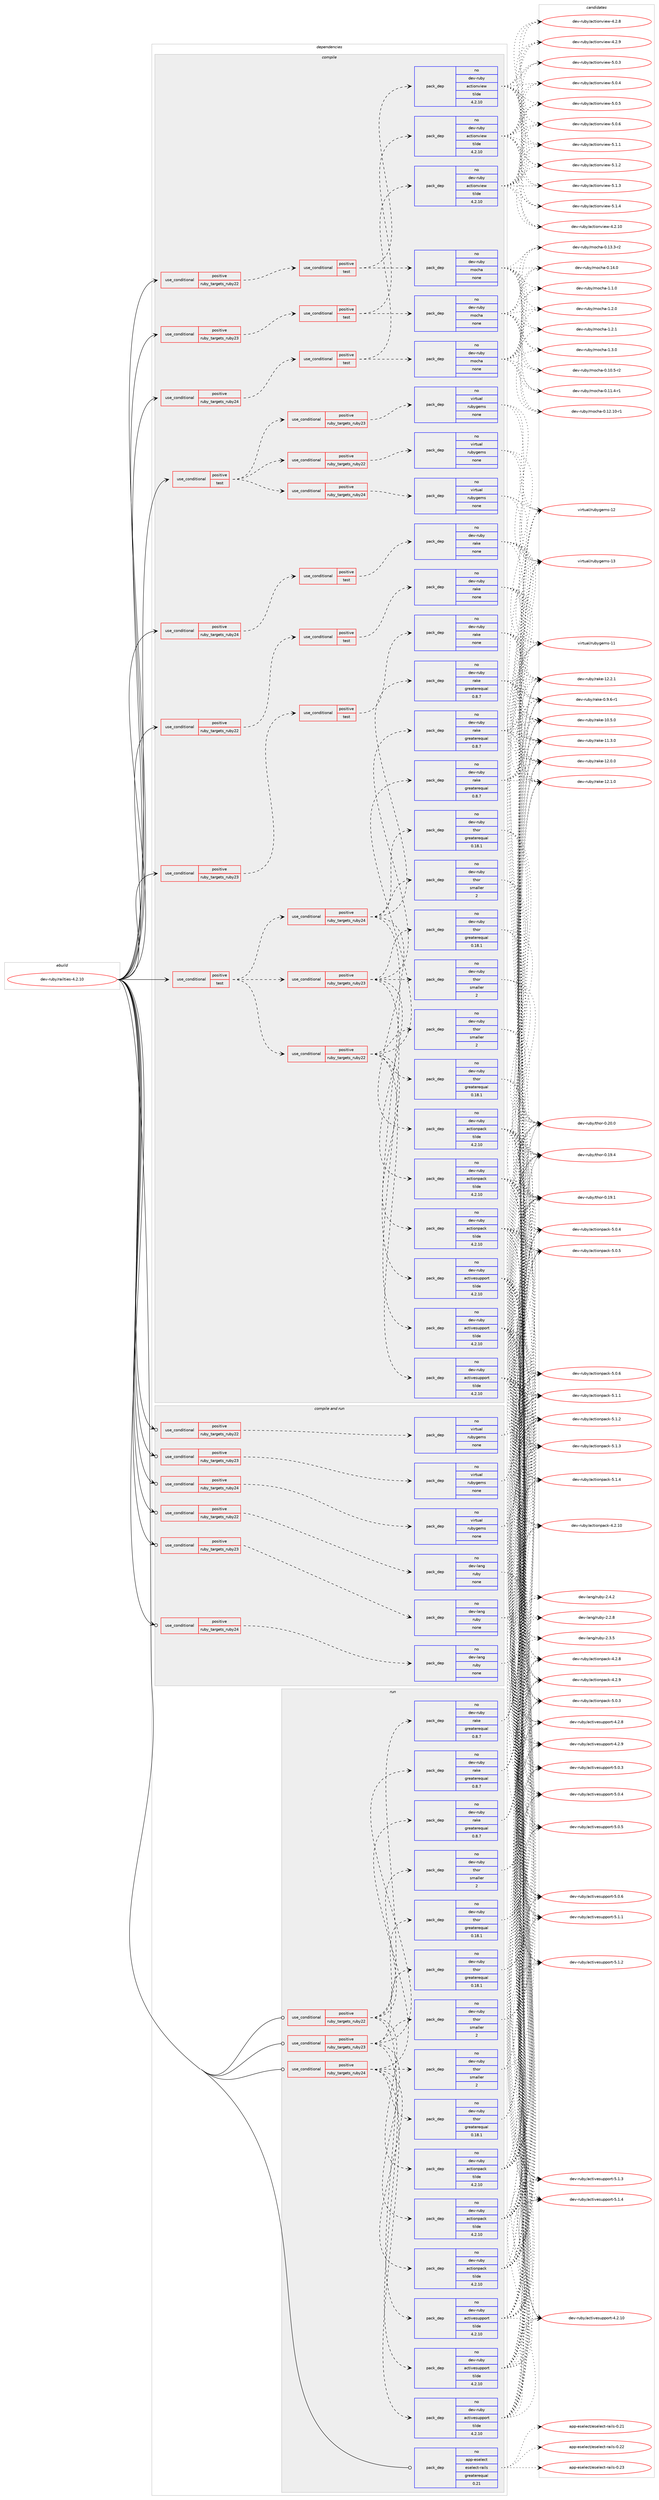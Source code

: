digraph prolog {

# *************
# Graph options
# *************

newrank=true;
concentrate=true;
compound=true;
graph [rankdir=LR,fontname=Helvetica,fontsize=10,ranksep=1.5];#, ranksep=2.5, nodesep=0.2];
edge  [arrowhead=vee];
node  [fontname=Helvetica,fontsize=10];

# **********
# The ebuild
# **********

subgraph cluster_leftcol {
color=gray;
rank=same;
label=<<i>ebuild</i>>;
id [label="dev-ruby/railties-4.2.10", color=red, width=4, href="../dev-ruby/railties-4.2.10.svg"];
}

# ****************
# The dependencies
# ****************

subgraph cluster_midcol {
color=gray;
label=<<i>dependencies</i>>;
subgraph cluster_compile {
fillcolor="#eeeeee";
style=filled;
label=<<i>compile</i>>;
subgraph cond66864 {
dependency258171 [label=<<TABLE BORDER="0" CELLBORDER="1" CELLSPACING="0" CELLPADDING="4"><TR><TD ROWSPAN="3" CELLPADDING="10">use_conditional</TD></TR><TR><TD>positive</TD></TR><TR><TD>ruby_targets_ruby22</TD></TR></TABLE>>, shape=none, color=red];
subgraph cond66865 {
dependency258172 [label=<<TABLE BORDER="0" CELLBORDER="1" CELLSPACING="0" CELLPADDING="4"><TR><TD ROWSPAN="3" CELLPADDING="10">use_conditional</TD></TR><TR><TD>positive</TD></TR><TR><TD>test</TD></TR></TABLE>>, shape=none, color=red];
subgraph pack187193 {
dependency258173 [label=<<TABLE BORDER="0" CELLBORDER="1" CELLSPACING="0" CELLPADDING="4" WIDTH="220"><TR><TD ROWSPAN="6" CELLPADDING="30">pack_dep</TD></TR><TR><TD WIDTH="110">no</TD></TR><TR><TD>dev-ruby</TD></TR><TR><TD>actionview</TD></TR><TR><TD>tilde</TD></TR><TR><TD>4.2.10</TD></TR></TABLE>>, shape=none, color=blue];
}
dependency258172:e -> dependency258173:w [weight=20,style="dashed",arrowhead="vee"];
subgraph pack187194 {
dependency258174 [label=<<TABLE BORDER="0" CELLBORDER="1" CELLSPACING="0" CELLPADDING="4" WIDTH="220"><TR><TD ROWSPAN="6" CELLPADDING="30">pack_dep</TD></TR><TR><TD WIDTH="110">no</TD></TR><TR><TD>dev-ruby</TD></TR><TR><TD>mocha</TD></TR><TR><TD>none</TD></TR><TR><TD></TD></TR></TABLE>>, shape=none, color=blue];
}
dependency258172:e -> dependency258174:w [weight=20,style="dashed",arrowhead="vee"];
}
dependency258171:e -> dependency258172:w [weight=20,style="dashed",arrowhead="vee"];
}
id:e -> dependency258171:w [weight=20,style="solid",arrowhead="vee"];
subgraph cond66866 {
dependency258175 [label=<<TABLE BORDER="0" CELLBORDER="1" CELLSPACING="0" CELLPADDING="4"><TR><TD ROWSPAN="3" CELLPADDING="10">use_conditional</TD></TR><TR><TD>positive</TD></TR><TR><TD>ruby_targets_ruby22</TD></TR></TABLE>>, shape=none, color=red];
subgraph cond66867 {
dependency258176 [label=<<TABLE BORDER="0" CELLBORDER="1" CELLSPACING="0" CELLPADDING="4"><TR><TD ROWSPAN="3" CELLPADDING="10">use_conditional</TD></TR><TR><TD>positive</TD></TR><TR><TD>test</TD></TR></TABLE>>, shape=none, color=red];
subgraph pack187195 {
dependency258177 [label=<<TABLE BORDER="0" CELLBORDER="1" CELLSPACING="0" CELLPADDING="4" WIDTH="220"><TR><TD ROWSPAN="6" CELLPADDING="30">pack_dep</TD></TR><TR><TD WIDTH="110">no</TD></TR><TR><TD>dev-ruby</TD></TR><TR><TD>rake</TD></TR><TR><TD>none</TD></TR><TR><TD></TD></TR></TABLE>>, shape=none, color=blue];
}
dependency258176:e -> dependency258177:w [weight=20,style="dashed",arrowhead="vee"];
}
dependency258175:e -> dependency258176:w [weight=20,style="dashed",arrowhead="vee"];
}
id:e -> dependency258175:w [weight=20,style="solid",arrowhead="vee"];
subgraph cond66868 {
dependency258178 [label=<<TABLE BORDER="0" CELLBORDER="1" CELLSPACING="0" CELLPADDING="4"><TR><TD ROWSPAN="3" CELLPADDING="10">use_conditional</TD></TR><TR><TD>positive</TD></TR><TR><TD>ruby_targets_ruby23</TD></TR></TABLE>>, shape=none, color=red];
subgraph cond66869 {
dependency258179 [label=<<TABLE BORDER="0" CELLBORDER="1" CELLSPACING="0" CELLPADDING="4"><TR><TD ROWSPAN="3" CELLPADDING="10">use_conditional</TD></TR><TR><TD>positive</TD></TR><TR><TD>test</TD></TR></TABLE>>, shape=none, color=red];
subgraph pack187196 {
dependency258180 [label=<<TABLE BORDER="0" CELLBORDER="1" CELLSPACING="0" CELLPADDING="4" WIDTH="220"><TR><TD ROWSPAN="6" CELLPADDING="30">pack_dep</TD></TR><TR><TD WIDTH="110">no</TD></TR><TR><TD>dev-ruby</TD></TR><TR><TD>actionview</TD></TR><TR><TD>tilde</TD></TR><TR><TD>4.2.10</TD></TR></TABLE>>, shape=none, color=blue];
}
dependency258179:e -> dependency258180:w [weight=20,style="dashed",arrowhead="vee"];
subgraph pack187197 {
dependency258181 [label=<<TABLE BORDER="0" CELLBORDER="1" CELLSPACING="0" CELLPADDING="4" WIDTH="220"><TR><TD ROWSPAN="6" CELLPADDING="30">pack_dep</TD></TR><TR><TD WIDTH="110">no</TD></TR><TR><TD>dev-ruby</TD></TR><TR><TD>mocha</TD></TR><TR><TD>none</TD></TR><TR><TD></TD></TR></TABLE>>, shape=none, color=blue];
}
dependency258179:e -> dependency258181:w [weight=20,style="dashed",arrowhead="vee"];
}
dependency258178:e -> dependency258179:w [weight=20,style="dashed",arrowhead="vee"];
}
id:e -> dependency258178:w [weight=20,style="solid",arrowhead="vee"];
subgraph cond66870 {
dependency258182 [label=<<TABLE BORDER="0" CELLBORDER="1" CELLSPACING="0" CELLPADDING="4"><TR><TD ROWSPAN="3" CELLPADDING="10">use_conditional</TD></TR><TR><TD>positive</TD></TR><TR><TD>ruby_targets_ruby23</TD></TR></TABLE>>, shape=none, color=red];
subgraph cond66871 {
dependency258183 [label=<<TABLE BORDER="0" CELLBORDER="1" CELLSPACING="0" CELLPADDING="4"><TR><TD ROWSPAN="3" CELLPADDING="10">use_conditional</TD></TR><TR><TD>positive</TD></TR><TR><TD>test</TD></TR></TABLE>>, shape=none, color=red];
subgraph pack187198 {
dependency258184 [label=<<TABLE BORDER="0" CELLBORDER="1" CELLSPACING="0" CELLPADDING="4" WIDTH="220"><TR><TD ROWSPAN="6" CELLPADDING="30">pack_dep</TD></TR><TR><TD WIDTH="110">no</TD></TR><TR><TD>dev-ruby</TD></TR><TR><TD>rake</TD></TR><TR><TD>none</TD></TR><TR><TD></TD></TR></TABLE>>, shape=none, color=blue];
}
dependency258183:e -> dependency258184:w [weight=20,style="dashed",arrowhead="vee"];
}
dependency258182:e -> dependency258183:w [weight=20,style="dashed",arrowhead="vee"];
}
id:e -> dependency258182:w [weight=20,style="solid",arrowhead="vee"];
subgraph cond66872 {
dependency258185 [label=<<TABLE BORDER="0" CELLBORDER="1" CELLSPACING="0" CELLPADDING="4"><TR><TD ROWSPAN="3" CELLPADDING="10">use_conditional</TD></TR><TR><TD>positive</TD></TR><TR><TD>ruby_targets_ruby24</TD></TR></TABLE>>, shape=none, color=red];
subgraph cond66873 {
dependency258186 [label=<<TABLE BORDER="0" CELLBORDER="1" CELLSPACING="0" CELLPADDING="4"><TR><TD ROWSPAN="3" CELLPADDING="10">use_conditional</TD></TR><TR><TD>positive</TD></TR><TR><TD>test</TD></TR></TABLE>>, shape=none, color=red];
subgraph pack187199 {
dependency258187 [label=<<TABLE BORDER="0" CELLBORDER="1" CELLSPACING="0" CELLPADDING="4" WIDTH="220"><TR><TD ROWSPAN="6" CELLPADDING="30">pack_dep</TD></TR><TR><TD WIDTH="110">no</TD></TR><TR><TD>dev-ruby</TD></TR><TR><TD>actionview</TD></TR><TR><TD>tilde</TD></TR><TR><TD>4.2.10</TD></TR></TABLE>>, shape=none, color=blue];
}
dependency258186:e -> dependency258187:w [weight=20,style="dashed",arrowhead="vee"];
subgraph pack187200 {
dependency258188 [label=<<TABLE BORDER="0" CELLBORDER="1" CELLSPACING="0" CELLPADDING="4" WIDTH="220"><TR><TD ROWSPAN="6" CELLPADDING="30">pack_dep</TD></TR><TR><TD WIDTH="110">no</TD></TR><TR><TD>dev-ruby</TD></TR><TR><TD>mocha</TD></TR><TR><TD>none</TD></TR><TR><TD></TD></TR></TABLE>>, shape=none, color=blue];
}
dependency258186:e -> dependency258188:w [weight=20,style="dashed",arrowhead="vee"];
}
dependency258185:e -> dependency258186:w [weight=20,style="dashed",arrowhead="vee"];
}
id:e -> dependency258185:w [weight=20,style="solid",arrowhead="vee"];
subgraph cond66874 {
dependency258189 [label=<<TABLE BORDER="0" CELLBORDER="1" CELLSPACING="0" CELLPADDING="4"><TR><TD ROWSPAN="3" CELLPADDING="10">use_conditional</TD></TR><TR><TD>positive</TD></TR><TR><TD>ruby_targets_ruby24</TD></TR></TABLE>>, shape=none, color=red];
subgraph cond66875 {
dependency258190 [label=<<TABLE BORDER="0" CELLBORDER="1" CELLSPACING="0" CELLPADDING="4"><TR><TD ROWSPAN="3" CELLPADDING="10">use_conditional</TD></TR><TR><TD>positive</TD></TR><TR><TD>test</TD></TR></TABLE>>, shape=none, color=red];
subgraph pack187201 {
dependency258191 [label=<<TABLE BORDER="0" CELLBORDER="1" CELLSPACING="0" CELLPADDING="4" WIDTH="220"><TR><TD ROWSPAN="6" CELLPADDING="30">pack_dep</TD></TR><TR><TD WIDTH="110">no</TD></TR><TR><TD>dev-ruby</TD></TR><TR><TD>rake</TD></TR><TR><TD>none</TD></TR><TR><TD></TD></TR></TABLE>>, shape=none, color=blue];
}
dependency258190:e -> dependency258191:w [weight=20,style="dashed",arrowhead="vee"];
}
dependency258189:e -> dependency258190:w [weight=20,style="dashed",arrowhead="vee"];
}
id:e -> dependency258189:w [weight=20,style="solid",arrowhead="vee"];
subgraph cond66876 {
dependency258192 [label=<<TABLE BORDER="0" CELLBORDER="1" CELLSPACING="0" CELLPADDING="4"><TR><TD ROWSPAN="3" CELLPADDING="10">use_conditional</TD></TR><TR><TD>positive</TD></TR><TR><TD>test</TD></TR></TABLE>>, shape=none, color=red];
subgraph cond66877 {
dependency258193 [label=<<TABLE BORDER="0" CELLBORDER="1" CELLSPACING="0" CELLPADDING="4"><TR><TD ROWSPAN="3" CELLPADDING="10">use_conditional</TD></TR><TR><TD>positive</TD></TR><TR><TD>ruby_targets_ruby22</TD></TR></TABLE>>, shape=none, color=red];
subgraph pack187202 {
dependency258194 [label=<<TABLE BORDER="0" CELLBORDER="1" CELLSPACING="0" CELLPADDING="4" WIDTH="220"><TR><TD ROWSPAN="6" CELLPADDING="30">pack_dep</TD></TR><TR><TD WIDTH="110">no</TD></TR><TR><TD>dev-ruby</TD></TR><TR><TD>activesupport</TD></TR><TR><TD>tilde</TD></TR><TR><TD>4.2.10</TD></TR></TABLE>>, shape=none, color=blue];
}
dependency258193:e -> dependency258194:w [weight=20,style="dashed",arrowhead="vee"];
subgraph pack187203 {
dependency258195 [label=<<TABLE BORDER="0" CELLBORDER="1" CELLSPACING="0" CELLPADDING="4" WIDTH="220"><TR><TD ROWSPAN="6" CELLPADDING="30">pack_dep</TD></TR><TR><TD WIDTH="110">no</TD></TR><TR><TD>dev-ruby</TD></TR><TR><TD>actionpack</TD></TR><TR><TD>tilde</TD></TR><TR><TD>4.2.10</TD></TR></TABLE>>, shape=none, color=blue];
}
dependency258193:e -> dependency258195:w [weight=20,style="dashed",arrowhead="vee"];
subgraph pack187204 {
dependency258196 [label=<<TABLE BORDER="0" CELLBORDER="1" CELLSPACING="0" CELLPADDING="4" WIDTH="220"><TR><TD ROWSPAN="6" CELLPADDING="30">pack_dep</TD></TR><TR><TD WIDTH="110">no</TD></TR><TR><TD>dev-ruby</TD></TR><TR><TD>thor</TD></TR><TR><TD>greaterequal</TD></TR><TR><TD>0.18.1</TD></TR></TABLE>>, shape=none, color=blue];
}
dependency258193:e -> dependency258196:w [weight=20,style="dashed",arrowhead="vee"];
subgraph pack187205 {
dependency258197 [label=<<TABLE BORDER="0" CELLBORDER="1" CELLSPACING="0" CELLPADDING="4" WIDTH="220"><TR><TD ROWSPAN="6" CELLPADDING="30">pack_dep</TD></TR><TR><TD WIDTH="110">no</TD></TR><TR><TD>dev-ruby</TD></TR><TR><TD>thor</TD></TR><TR><TD>smaller</TD></TR><TR><TD>2</TD></TR></TABLE>>, shape=none, color=blue];
}
dependency258193:e -> dependency258197:w [weight=20,style="dashed",arrowhead="vee"];
subgraph pack187206 {
dependency258198 [label=<<TABLE BORDER="0" CELLBORDER="1" CELLSPACING="0" CELLPADDING="4" WIDTH="220"><TR><TD ROWSPAN="6" CELLPADDING="30">pack_dep</TD></TR><TR><TD WIDTH="110">no</TD></TR><TR><TD>dev-ruby</TD></TR><TR><TD>rake</TD></TR><TR><TD>greaterequal</TD></TR><TR><TD>0.8.7</TD></TR></TABLE>>, shape=none, color=blue];
}
dependency258193:e -> dependency258198:w [weight=20,style="dashed",arrowhead="vee"];
}
dependency258192:e -> dependency258193:w [weight=20,style="dashed",arrowhead="vee"];
subgraph cond66878 {
dependency258199 [label=<<TABLE BORDER="0" CELLBORDER="1" CELLSPACING="0" CELLPADDING="4"><TR><TD ROWSPAN="3" CELLPADDING="10">use_conditional</TD></TR><TR><TD>positive</TD></TR><TR><TD>ruby_targets_ruby23</TD></TR></TABLE>>, shape=none, color=red];
subgraph pack187207 {
dependency258200 [label=<<TABLE BORDER="0" CELLBORDER="1" CELLSPACING="0" CELLPADDING="4" WIDTH="220"><TR><TD ROWSPAN="6" CELLPADDING="30">pack_dep</TD></TR><TR><TD WIDTH="110">no</TD></TR><TR><TD>dev-ruby</TD></TR><TR><TD>activesupport</TD></TR><TR><TD>tilde</TD></TR><TR><TD>4.2.10</TD></TR></TABLE>>, shape=none, color=blue];
}
dependency258199:e -> dependency258200:w [weight=20,style="dashed",arrowhead="vee"];
subgraph pack187208 {
dependency258201 [label=<<TABLE BORDER="0" CELLBORDER="1" CELLSPACING="0" CELLPADDING="4" WIDTH="220"><TR><TD ROWSPAN="6" CELLPADDING="30">pack_dep</TD></TR><TR><TD WIDTH="110">no</TD></TR><TR><TD>dev-ruby</TD></TR><TR><TD>actionpack</TD></TR><TR><TD>tilde</TD></TR><TR><TD>4.2.10</TD></TR></TABLE>>, shape=none, color=blue];
}
dependency258199:e -> dependency258201:w [weight=20,style="dashed",arrowhead="vee"];
subgraph pack187209 {
dependency258202 [label=<<TABLE BORDER="0" CELLBORDER="1" CELLSPACING="0" CELLPADDING="4" WIDTH="220"><TR><TD ROWSPAN="6" CELLPADDING="30">pack_dep</TD></TR><TR><TD WIDTH="110">no</TD></TR><TR><TD>dev-ruby</TD></TR><TR><TD>thor</TD></TR><TR><TD>greaterequal</TD></TR><TR><TD>0.18.1</TD></TR></TABLE>>, shape=none, color=blue];
}
dependency258199:e -> dependency258202:w [weight=20,style="dashed",arrowhead="vee"];
subgraph pack187210 {
dependency258203 [label=<<TABLE BORDER="0" CELLBORDER="1" CELLSPACING="0" CELLPADDING="4" WIDTH="220"><TR><TD ROWSPAN="6" CELLPADDING="30">pack_dep</TD></TR><TR><TD WIDTH="110">no</TD></TR><TR><TD>dev-ruby</TD></TR><TR><TD>thor</TD></TR><TR><TD>smaller</TD></TR><TR><TD>2</TD></TR></TABLE>>, shape=none, color=blue];
}
dependency258199:e -> dependency258203:w [weight=20,style="dashed",arrowhead="vee"];
subgraph pack187211 {
dependency258204 [label=<<TABLE BORDER="0" CELLBORDER="1" CELLSPACING="0" CELLPADDING="4" WIDTH="220"><TR><TD ROWSPAN="6" CELLPADDING="30">pack_dep</TD></TR><TR><TD WIDTH="110">no</TD></TR><TR><TD>dev-ruby</TD></TR><TR><TD>rake</TD></TR><TR><TD>greaterequal</TD></TR><TR><TD>0.8.7</TD></TR></TABLE>>, shape=none, color=blue];
}
dependency258199:e -> dependency258204:w [weight=20,style="dashed",arrowhead="vee"];
}
dependency258192:e -> dependency258199:w [weight=20,style="dashed",arrowhead="vee"];
subgraph cond66879 {
dependency258205 [label=<<TABLE BORDER="0" CELLBORDER="1" CELLSPACING="0" CELLPADDING="4"><TR><TD ROWSPAN="3" CELLPADDING="10">use_conditional</TD></TR><TR><TD>positive</TD></TR><TR><TD>ruby_targets_ruby24</TD></TR></TABLE>>, shape=none, color=red];
subgraph pack187212 {
dependency258206 [label=<<TABLE BORDER="0" CELLBORDER="1" CELLSPACING="0" CELLPADDING="4" WIDTH="220"><TR><TD ROWSPAN="6" CELLPADDING="30">pack_dep</TD></TR><TR><TD WIDTH="110">no</TD></TR><TR><TD>dev-ruby</TD></TR><TR><TD>activesupport</TD></TR><TR><TD>tilde</TD></TR><TR><TD>4.2.10</TD></TR></TABLE>>, shape=none, color=blue];
}
dependency258205:e -> dependency258206:w [weight=20,style="dashed",arrowhead="vee"];
subgraph pack187213 {
dependency258207 [label=<<TABLE BORDER="0" CELLBORDER="1" CELLSPACING="0" CELLPADDING="4" WIDTH="220"><TR><TD ROWSPAN="6" CELLPADDING="30">pack_dep</TD></TR><TR><TD WIDTH="110">no</TD></TR><TR><TD>dev-ruby</TD></TR><TR><TD>actionpack</TD></TR><TR><TD>tilde</TD></TR><TR><TD>4.2.10</TD></TR></TABLE>>, shape=none, color=blue];
}
dependency258205:e -> dependency258207:w [weight=20,style="dashed",arrowhead="vee"];
subgraph pack187214 {
dependency258208 [label=<<TABLE BORDER="0" CELLBORDER="1" CELLSPACING="0" CELLPADDING="4" WIDTH="220"><TR><TD ROWSPAN="6" CELLPADDING="30">pack_dep</TD></TR><TR><TD WIDTH="110">no</TD></TR><TR><TD>dev-ruby</TD></TR><TR><TD>thor</TD></TR><TR><TD>greaterequal</TD></TR><TR><TD>0.18.1</TD></TR></TABLE>>, shape=none, color=blue];
}
dependency258205:e -> dependency258208:w [weight=20,style="dashed",arrowhead="vee"];
subgraph pack187215 {
dependency258209 [label=<<TABLE BORDER="0" CELLBORDER="1" CELLSPACING="0" CELLPADDING="4" WIDTH="220"><TR><TD ROWSPAN="6" CELLPADDING="30">pack_dep</TD></TR><TR><TD WIDTH="110">no</TD></TR><TR><TD>dev-ruby</TD></TR><TR><TD>thor</TD></TR><TR><TD>smaller</TD></TR><TR><TD>2</TD></TR></TABLE>>, shape=none, color=blue];
}
dependency258205:e -> dependency258209:w [weight=20,style="dashed",arrowhead="vee"];
subgraph pack187216 {
dependency258210 [label=<<TABLE BORDER="0" CELLBORDER="1" CELLSPACING="0" CELLPADDING="4" WIDTH="220"><TR><TD ROWSPAN="6" CELLPADDING="30">pack_dep</TD></TR><TR><TD WIDTH="110">no</TD></TR><TR><TD>dev-ruby</TD></TR><TR><TD>rake</TD></TR><TR><TD>greaterequal</TD></TR><TR><TD>0.8.7</TD></TR></TABLE>>, shape=none, color=blue];
}
dependency258205:e -> dependency258210:w [weight=20,style="dashed",arrowhead="vee"];
}
dependency258192:e -> dependency258205:w [weight=20,style="dashed",arrowhead="vee"];
}
id:e -> dependency258192:w [weight=20,style="solid",arrowhead="vee"];
subgraph cond66880 {
dependency258211 [label=<<TABLE BORDER="0" CELLBORDER="1" CELLSPACING="0" CELLPADDING="4"><TR><TD ROWSPAN="3" CELLPADDING="10">use_conditional</TD></TR><TR><TD>positive</TD></TR><TR><TD>test</TD></TR></TABLE>>, shape=none, color=red];
subgraph cond66881 {
dependency258212 [label=<<TABLE BORDER="0" CELLBORDER="1" CELLSPACING="0" CELLPADDING="4"><TR><TD ROWSPAN="3" CELLPADDING="10">use_conditional</TD></TR><TR><TD>positive</TD></TR><TR><TD>ruby_targets_ruby22</TD></TR></TABLE>>, shape=none, color=red];
subgraph pack187217 {
dependency258213 [label=<<TABLE BORDER="0" CELLBORDER="1" CELLSPACING="0" CELLPADDING="4" WIDTH="220"><TR><TD ROWSPAN="6" CELLPADDING="30">pack_dep</TD></TR><TR><TD WIDTH="110">no</TD></TR><TR><TD>virtual</TD></TR><TR><TD>rubygems</TD></TR><TR><TD>none</TD></TR><TR><TD></TD></TR></TABLE>>, shape=none, color=blue];
}
dependency258212:e -> dependency258213:w [weight=20,style="dashed",arrowhead="vee"];
}
dependency258211:e -> dependency258212:w [weight=20,style="dashed",arrowhead="vee"];
subgraph cond66882 {
dependency258214 [label=<<TABLE BORDER="0" CELLBORDER="1" CELLSPACING="0" CELLPADDING="4"><TR><TD ROWSPAN="3" CELLPADDING="10">use_conditional</TD></TR><TR><TD>positive</TD></TR><TR><TD>ruby_targets_ruby23</TD></TR></TABLE>>, shape=none, color=red];
subgraph pack187218 {
dependency258215 [label=<<TABLE BORDER="0" CELLBORDER="1" CELLSPACING="0" CELLPADDING="4" WIDTH="220"><TR><TD ROWSPAN="6" CELLPADDING="30">pack_dep</TD></TR><TR><TD WIDTH="110">no</TD></TR><TR><TD>virtual</TD></TR><TR><TD>rubygems</TD></TR><TR><TD>none</TD></TR><TR><TD></TD></TR></TABLE>>, shape=none, color=blue];
}
dependency258214:e -> dependency258215:w [weight=20,style="dashed",arrowhead="vee"];
}
dependency258211:e -> dependency258214:w [weight=20,style="dashed",arrowhead="vee"];
subgraph cond66883 {
dependency258216 [label=<<TABLE BORDER="0" CELLBORDER="1" CELLSPACING="0" CELLPADDING="4"><TR><TD ROWSPAN="3" CELLPADDING="10">use_conditional</TD></TR><TR><TD>positive</TD></TR><TR><TD>ruby_targets_ruby24</TD></TR></TABLE>>, shape=none, color=red];
subgraph pack187219 {
dependency258217 [label=<<TABLE BORDER="0" CELLBORDER="1" CELLSPACING="0" CELLPADDING="4" WIDTH="220"><TR><TD ROWSPAN="6" CELLPADDING="30">pack_dep</TD></TR><TR><TD WIDTH="110">no</TD></TR><TR><TD>virtual</TD></TR><TR><TD>rubygems</TD></TR><TR><TD>none</TD></TR><TR><TD></TD></TR></TABLE>>, shape=none, color=blue];
}
dependency258216:e -> dependency258217:w [weight=20,style="dashed",arrowhead="vee"];
}
dependency258211:e -> dependency258216:w [weight=20,style="dashed",arrowhead="vee"];
}
id:e -> dependency258211:w [weight=20,style="solid",arrowhead="vee"];
}
subgraph cluster_compileandrun {
fillcolor="#eeeeee";
style=filled;
label=<<i>compile and run</i>>;
subgraph cond66884 {
dependency258218 [label=<<TABLE BORDER="0" CELLBORDER="1" CELLSPACING="0" CELLPADDING="4"><TR><TD ROWSPAN="3" CELLPADDING="10">use_conditional</TD></TR><TR><TD>positive</TD></TR><TR><TD>ruby_targets_ruby22</TD></TR></TABLE>>, shape=none, color=red];
subgraph pack187220 {
dependency258219 [label=<<TABLE BORDER="0" CELLBORDER="1" CELLSPACING="0" CELLPADDING="4" WIDTH="220"><TR><TD ROWSPAN="6" CELLPADDING="30">pack_dep</TD></TR><TR><TD WIDTH="110">no</TD></TR><TR><TD>dev-lang</TD></TR><TR><TD>ruby</TD></TR><TR><TD>none</TD></TR><TR><TD></TD></TR></TABLE>>, shape=none, color=blue];
}
dependency258218:e -> dependency258219:w [weight=20,style="dashed",arrowhead="vee"];
}
id:e -> dependency258218:w [weight=20,style="solid",arrowhead="odotvee"];
subgraph cond66885 {
dependency258220 [label=<<TABLE BORDER="0" CELLBORDER="1" CELLSPACING="0" CELLPADDING="4"><TR><TD ROWSPAN="3" CELLPADDING="10">use_conditional</TD></TR><TR><TD>positive</TD></TR><TR><TD>ruby_targets_ruby22</TD></TR></TABLE>>, shape=none, color=red];
subgraph pack187221 {
dependency258221 [label=<<TABLE BORDER="0" CELLBORDER="1" CELLSPACING="0" CELLPADDING="4" WIDTH="220"><TR><TD ROWSPAN="6" CELLPADDING="30">pack_dep</TD></TR><TR><TD WIDTH="110">no</TD></TR><TR><TD>virtual</TD></TR><TR><TD>rubygems</TD></TR><TR><TD>none</TD></TR><TR><TD></TD></TR></TABLE>>, shape=none, color=blue];
}
dependency258220:e -> dependency258221:w [weight=20,style="dashed",arrowhead="vee"];
}
id:e -> dependency258220:w [weight=20,style="solid",arrowhead="odotvee"];
subgraph cond66886 {
dependency258222 [label=<<TABLE BORDER="0" CELLBORDER="1" CELLSPACING="0" CELLPADDING="4"><TR><TD ROWSPAN="3" CELLPADDING="10">use_conditional</TD></TR><TR><TD>positive</TD></TR><TR><TD>ruby_targets_ruby23</TD></TR></TABLE>>, shape=none, color=red];
subgraph pack187222 {
dependency258223 [label=<<TABLE BORDER="0" CELLBORDER="1" CELLSPACING="0" CELLPADDING="4" WIDTH="220"><TR><TD ROWSPAN="6" CELLPADDING="30">pack_dep</TD></TR><TR><TD WIDTH="110">no</TD></TR><TR><TD>dev-lang</TD></TR><TR><TD>ruby</TD></TR><TR><TD>none</TD></TR><TR><TD></TD></TR></TABLE>>, shape=none, color=blue];
}
dependency258222:e -> dependency258223:w [weight=20,style="dashed",arrowhead="vee"];
}
id:e -> dependency258222:w [weight=20,style="solid",arrowhead="odotvee"];
subgraph cond66887 {
dependency258224 [label=<<TABLE BORDER="0" CELLBORDER="1" CELLSPACING="0" CELLPADDING="4"><TR><TD ROWSPAN="3" CELLPADDING="10">use_conditional</TD></TR><TR><TD>positive</TD></TR><TR><TD>ruby_targets_ruby23</TD></TR></TABLE>>, shape=none, color=red];
subgraph pack187223 {
dependency258225 [label=<<TABLE BORDER="0" CELLBORDER="1" CELLSPACING="0" CELLPADDING="4" WIDTH="220"><TR><TD ROWSPAN="6" CELLPADDING="30">pack_dep</TD></TR><TR><TD WIDTH="110">no</TD></TR><TR><TD>virtual</TD></TR><TR><TD>rubygems</TD></TR><TR><TD>none</TD></TR><TR><TD></TD></TR></TABLE>>, shape=none, color=blue];
}
dependency258224:e -> dependency258225:w [weight=20,style="dashed",arrowhead="vee"];
}
id:e -> dependency258224:w [weight=20,style="solid",arrowhead="odotvee"];
subgraph cond66888 {
dependency258226 [label=<<TABLE BORDER="0" CELLBORDER="1" CELLSPACING="0" CELLPADDING="4"><TR><TD ROWSPAN="3" CELLPADDING="10">use_conditional</TD></TR><TR><TD>positive</TD></TR><TR><TD>ruby_targets_ruby24</TD></TR></TABLE>>, shape=none, color=red];
subgraph pack187224 {
dependency258227 [label=<<TABLE BORDER="0" CELLBORDER="1" CELLSPACING="0" CELLPADDING="4" WIDTH="220"><TR><TD ROWSPAN="6" CELLPADDING="30">pack_dep</TD></TR><TR><TD WIDTH="110">no</TD></TR><TR><TD>dev-lang</TD></TR><TR><TD>ruby</TD></TR><TR><TD>none</TD></TR><TR><TD></TD></TR></TABLE>>, shape=none, color=blue];
}
dependency258226:e -> dependency258227:w [weight=20,style="dashed",arrowhead="vee"];
}
id:e -> dependency258226:w [weight=20,style="solid",arrowhead="odotvee"];
subgraph cond66889 {
dependency258228 [label=<<TABLE BORDER="0" CELLBORDER="1" CELLSPACING="0" CELLPADDING="4"><TR><TD ROWSPAN="3" CELLPADDING="10">use_conditional</TD></TR><TR><TD>positive</TD></TR><TR><TD>ruby_targets_ruby24</TD></TR></TABLE>>, shape=none, color=red];
subgraph pack187225 {
dependency258229 [label=<<TABLE BORDER="0" CELLBORDER="1" CELLSPACING="0" CELLPADDING="4" WIDTH="220"><TR><TD ROWSPAN="6" CELLPADDING="30">pack_dep</TD></TR><TR><TD WIDTH="110">no</TD></TR><TR><TD>virtual</TD></TR><TR><TD>rubygems</TD></TR><TR><TD>none</TD></TR><TR><TD></TD></TR></TABLE>>, shape=none, color=blue];
}
dependency258228:e -> dependency258229:w [weight=20,style="dashed",arrowhead="vee"];
}
id:e -> dependency258228:w [weight=20,style="solid",arrowhead="odotvee"];
}
subgraph cluster_run {
fillcolor="#eeeeee";
style=filled;
label=<<i>run</i>>;
subgraph cond66890 {
dependency258230 [label=<<TABLE BORDER="0" CELLBORDER="1" CELLSPACING="0" CELLPADDING="4"><TR><TD ROWSPAN="3" CELLPADDING="10">use_conditional</TD></TR><TR><TD>positive</TD></TR><TR><TD>ruby_targets_ruby22</TD></TR></TABLE>>, shape=none, color=red];
subgraph pack187226 {
dependency258231 [label=<<TABLE BORDER="0" CELLBORDER="1" CELLSPACING="0" CELLPADDING="4" WIDTH="220"><TR><TD ROWSPAN="6" CELLPADDING="30">pack_dep</TD></TR><TR><TD WIDTH="110">no</TD></TR><TR><TD>dev-ruby</TD></TR><TR><TD>activesupport</TD></TR><TR><TD>tilde</TD></TR><TR><TD>4.2.10</TD></TR></TABLE>>, shape=none, color=blue];
}
dependency258230:e -> dependency258231:w [weight=20,style="dashed",arrowhead="vee"];
subgraph pack187227 {
dependency258232 [label=<<TABLE BORDER="0" CELLBORDER="1" CELLSPACING="0" CELLPADDING="4" WIDTH="220"><TR><TD ROWSPAN="6" CELLPADDING="30">pack_dep</TD></TR><TR><TD WIDTH="110">no</TD></TR><TR><TD>dev-ruby</TD></TR><TR><TD>actionpack</TD></TR><TR><TD>tilde</TD></TR><TR><TD>4.2.10</TD></TR></TABLE>>, shape=none, color=blue];
}
dependency258230:e -> dependency258232:w [weight=20,style="dashed",arrowhead="vee"];
subgraph pack187228 {
dependency258233 [label=<<TABLE BORDER="0" CELLBORDER="1" CELLSPACING="0" CELLPADDING="4" WIDTH="220"><TR><TD ROWSPAN="6" CELLPADDING="30">pack_dep</TD></TR><TR><TD WIDTH="110">no</TD></TR><TR><TD>dev-ruby</TD></TR><TR><TD>thor</TD></TR><TR><TD>greaterequal</TD></TR><TR><TD>0.18.1</TD></TR></TABLE>>, shape=none, color=blue];
}
dependency258230:e -> dependency258233:w [weight=20,style="dashed",arrowhead="vee"];
subgraph pack187229 {
dependency258234 [label=<<TABLE BORDER="0" CELLBORDER="1" CELLSPACING="0" CELLPADDING="4" WIDTH="220"><TR><TD ROWSPAN="6" CELLPADDING="30">pack_dep</TD></TR><TR><TD WIDTH="110">no</TD></TR><TR><TD>dev-ruby</TD></TR><TR><TD>thor</TD></TR><TR><TD>smaller</TD></TR><TR><TD>2</TD></TR></TABLE>>, shape=none, color=blue];
}
dependency258230:e -> dependency258234:w [weight=20,style="dashed",arrowhead="vee"];
subgraph pack187230 {
dependency258235 [label=<<TABLE BORDER="0" CELLBORDER="1" CELLSPACING="0" CELLPADDING="4" WIDTH="220"><TR><TD ROWSPAN="6" CELLPADDING="30">pack_dep</TD></TR><TR><TD WIDTH="110">no</TD></TR><TR><TD>dev-ruby</TD></TR><TR><TD>rake</TD></TR><TR><TD>greaterequal</TD></TR><TR><TD>0.8.7</TD></TR></TABLE>>, shape=none, color=blue];
}
dependency258230:e -> dependency258235:w [weight=20,style="dashed",arrowhead="vee"];
}
id:e -> dependency258230:w [weight=20,style="solid",arrowhead="odot"];
subgraph cond66891 {
dependency258236 [label=<<TABLE BORDER="0" CELLBORDER="1" CELLSPACING="0" CELLPADDING="4"><TR><TD ROWSPAN="3" CELLPADDING="10">use_conditional</TD></TR><TR><TD>positive</TD></TR><TR><TD>ruby_targets_ruby23</TD></TR></TABLE>>, shape=none, color=red];
subgraph pack187231 {
dependency258237 [label=<<TABLE BORDER="0" CELLBORDER="1" CELLSPACING="0" CELLPADDING="4" WIDTH="220"><TR><TD ROWSPAN="6" CELLPADDING="30">pack_dep</TD></TR><TR><TD WIDTH="110">no</TD></TR><TR><TD>dev-ruby</TD></TR><TR><TD>activesupport</TD></TR><TR><TD>tilde</TD></TR><TR><TD>4.2.10</TD></TR></TABLE>>, shape=none, color=blue];
}
dependency258236:e -> dependency258237:w [weight=20,style="dashed",arrowhead="vee"];
subgraph pack187232 {
dependency258238 [label=<<TABLE BORDER="0" CELLBORDER="1" CELLSPACING="0" CELLPADDING="4" WIDTH="220"><TR><TD ROWSPAN="6" CELLPADDING="30">pack_dep</TD></TR><TR><TD WIDTH="110">no</TD></TR><TR><TD>dev-ruby</TD></TR><TR><TD>actionpack</TD></TR><TR><TD>tilde</TD></TR><TR><TD>4.2.10</TD></TR></TABLE>>, shape=none, color=blue];
}
dependency258236:e -> dependency258238:w [weight=20,style="dashed",arrowhead="vee"];
subgraph pack187233 {
dependency258239 [label=<<TABLE BORDER="0" CELLBORDER="1" CELLSPACING="0" CELLPADDING="4" WIDTH="220"><TR><TD ROWSPAN="6" CELLPADDING="30">pack_dep</TD></TR><TR><TD WIDTH="110">no</TD></TR><TR><TD>dev-ruby</TD></TR><TR><TD>thor</TD></TR><TR><TD>greaterequal</TD></TR><TR><TD>0.18.1</TD></TR></TABLE>>, shape=none, color=blue];
}
dependency258236:e -> dependency258239:w [weight=20,style="dashed",arrowhead="vee"];
subgraph pack187234 {
dependency258240 [label=<<TABLE BORDER="0" CELLBORDER="1" CELLSPACING="0" CELLPADDING="4" WIDTH="220"><TR><TD ROWSPAN="6" CELLPADDING="30">pack_dep</TD></TR><TR><TD WIDTH="110">no</TD></TR><TR><TD>dev-ruby</TD></TR><TR><TD>thor</TD></TR><TR><TD>smaller</TD></TR><TR><TD>2</TD></TR></TABLE>>, shape=none, color=blue];
}
dependency258236:e -> dependency258240:w [weight=20,style="dashed",arrowhead="vee"];
subgraph pack187235 {
dependency258241 [label=<<TABLE BORDER="0" CELLBORDER="1" CELLSPACING="0" CELLPADDING="4" WIDTH="220"><TR><TD ROWSPAN="6" CELLPADDING="30">pack_dep</TD></TR><TR><TD WIDTH="110">no</TD></TR><TR><TD>dev-ruby</TD></TR><TR><TD>rake</TD></TR><TR><TD>greaterequal</TD></TR><TR><TD>0.8.7</TD></TR></TABLE>>, shape=none, color=blue];
}
dependency258236:e -> dependency258241:w [weight=20,style="dashed",arrowhead="vee"];
}
id:e -> dependency258236:w [weight=20,style="solid",arrowhead="odot"];
subgraph cond66892 {
dependency258242 [label=<<TABLE BORDER="0" CELLBORDER="1" CELLSPACING="0" CELLPADDING="4"><TR><TD ROWSPAN="3" CELLPADDING="10">use_conditional</TD></TR><TR><TD>positive</TD></TR><TR><TD>ruby_targets_ruby24</TD></TR></TABLE>>, shape=none, color=red];
subgraph pack187236 {
dependency258243 [label=<<TABLE BORDER="0" CELLBORDER="1" CELLSPACING="0" CELLPADDING="4" WIDTH="220"><TR><TD ROWSPAN="6" CELLPADDING="30">pack_dep</TD></TR><TR><TD WIDTH="110">no</TD></TR><TR><TD>dev-ruby</TD></TR><TR><TD>activesupport</TD></TR><TR><TD>tilde</TD></TR><TR><TD>4.2.10</TD></TR></TABLE>>, shape=none, color=blue];
}
dependency258242:e -> dependency258243:w [weight=20,style="dashed",arrowhead="vee"];
subgraph pack187237 {
dependency258244 [label=<<TABLE BORDER="0" CELLBORDER="1" CELLSPACING="0" CELLPADDING="4" WIDTH="220"><TR><TD ROWSPAN="6" CELLPADDING="30">pack_dep</TD></TR><TR><TD WIDTH="110">no</TD></TR><TR><TD>dev-ruby</TD></TR><TR><TD>actionpack</TD></TR><TR><TD>tilde</TD></TR><TR><TD>4.2.10</TD></TR></TABLE>>, shape=none, color=blue];
}
dependency258242:e -> dependency258244:w [weight=20,style="dashed",arrowhead="vee"];
subgraph pack187238 {
dependency258245 [label=<<TABLE BORDER="0" CELLBORDER="1" CELLSPACING="0" CELLPADDING="4" WIDTH="220"><TR><TD ROWSPAN="6" CELLPADDING="30">pack_dep</TD></TR><TR><TD WIDTH="110">no</TD></TR><TR><TD>dev-ruby</TD></TR><TR><TD>thor</TD></TR><TR><TD>greaterequal</TD></TR><TR><TD>0.18.1</TD></TR></TABLE>>, shape=none, color=blue];
}
dependency258242:e -> dependency258245:w [weight=20,style="dashed",arrowhead="vee"];
subgraph pack187239 {
dependency258246 [label=<<TABLE BORDER="0" CELLBORDER="1" CELLSPACING="0" CELLPADDING="4" WIDTH="220"><TR><TD ROWSPAN="6" CELLPADDING="30">pack_dep</TD></TR><TR><TD WIDTH="110">no</TD></TR><TR><TD>dev-ruby</TD></TR><TR><TD>thor</TD></TR><TR><TD>smaller</TD></TR><TR><TD>2</TD></TR></TABLE>>, shape=none, color=blue];
}
dependency258242:e -> dependency258246:w [weight=20,style="dashed",arrowhead="vee"];
subgraph pack187240 {
dependency258247 [label=<<TABLE BORDER="0" CELLBORDER="1" CELLSPACING="0" CELLPADDING="4" WIDTH="220"><TR><TD ROWSPAN="6" CELLPADDING="30">pack_dep</TD></TR><TR><TD WIDTH="110">no</TD></TR><TR><TD>dev-ruby</TD></TR><TR><TD>rake</TD></TR><TR><TD>greaterequal</TD></TR><TR><TD>0.8.7</TD></TR></TABLE>>, shape=none, color=blue];
}
dependency258242:e -> dependency258247:w [weight=20,style="dashed",arrowhead="vee"];
}
id:e -> dependency258242:w [weight=20,style="solid",arrowhead="odot"];
subgraph pack187241 {
dependency258248 [label=<<TABLE BORDER="0" CELLBORDER="1" CELLSPACING="0" CELLPADDING="4" WIDTH="220"><TR><TD ROWSPAN="6" CELLPADDING="30">pack_dep</TD></TR><TR><TD WIDTH="110">no</TD></TR><TR><TD>app-eselect</TD></TR><TR><TD>eselect-rails</TD></TR><TR><TD>greaterequal</TD></TR><TR><TD>0.21</TD></TR></TABLE>>, shape=none, color=blue];
}
id:e -> dependency258248:w [weight=20,style="solid",arrowhead="odot"];
}
}

# **************
# The candidates
# **************

subgraph cluster_choices {
rank=same;
color=gray;
label=<<i>candidates</i>>;

subgraph choice187193 {
color=black;
nodesep=1;
choice100101118451141179812147979911610511111011810510111945524650464948 [label="dev-ruby/actionview-4.2.10", color=red, width=4,href="../dev-ruby/actionview-4.2.10.svg"];
choice1001011184511411798121479799116105111110118105101119455246504656 [label="dev-ruby/actionview-4.2.8", color=red, width=4,href="../dev-ruby/actionview-4.2.8.svg"];
choice1001011184511411798121479799116105111110118105101119455246504657 [label="dev-ruby/actionview-4.2.9", color=red, width=4,href="../dev-ruby/actionview-4.2.9.svg"];
choice1001011184511411798121479799116105111110118105101119455346484651 [label="dev-ruby/actionview-5.0.3", color=red, width=4,href="../dev-ruby/actionview-5.0.3.svg"];
choice1001011184511411798121479799116105111110118105101119455346484652 [label="dev-ruby/actionview-5.0.4", color=red, width=4,href="../dev-ruby/actionview-5.0.4.svg"];
choice1001011184511411798121479799116105111110118105101119455346484653 [label="dev-ruby/actionview-5.0.5", color=red, width=4,href="../dev-ruby/actionview-5.0.5.svg"];
choice1001011184511411798121479799116105111110118105101119455346484654 [label="dev-ruby/actionview-5.0.6", color=red, width=4,href="../dev-ruby/actionview-5.0.6.svg"];
choice1001011184511411798121479799116105111110118105101119455346494649 [label="dev-ruby/actionview-5.1.1", color=red, width=4,href="../dev-ruby/actionview-5.1.1.svg"];
choice1001011184511411798121479799116105111110118105101119455346494650 [label="dev-ruby/actionview-5.1.2", color=red, width=4,href="../dev-ruby/actionview-5.1.2.svg"];
choice1001011184511411798121479799116105111110118105101119455346494651 [label="dev-ruby/actionview-5.1.3", color=red, width=4,href="../dev-ruby/actionview-5.1.3.svg"];
choice1001011184511411798121479799116105111110118105101119455346494652 [label="dev-ruby/actionview-5.1.4", color=red, width=4,href="../dev-ruby/actionview-5.1.4.svg"];
dependency258173:e -> choice100101118451141179812147979911610511111011810510111945524650464948:w [style=dotted,weight="100"];
dependency258173:e -> choice1001011184511411798121479799116105111110118105101119455246504656:w [style=dotted,weight="100"];
dependency258173:e -> choice1001011184511411798121479799116105111110118105101119455246504657:w [style=dotted,weight="100"];
dependency258173:e -> choice1001011184511411798121479799116105111110118105101119455346484651:w [style=dotted,weight="100"];
dependency258173:e -> choice1001011184511411798121479799116105111110118105101119455346484652:w [style=dotted,weight="100"];
dependency258173:e -> choice1001011184511411798121479799116105111110118105101119455346484653:w [style=dotted,weight="100"];
dependency258173:e -> choice1001011184511411798121479799116105111110118105101119455346484654:w [style=dotted,weight="100"];
dependency258173:e -> choice1001011184511411798121479799116105111110118105101119455346494649:w [style=dotted,weight="100"];
dependency258173:e -> choice1001011184511411798121479799116105111110118105101119455346494650:w [style=dotted,weight="100"];
dependency258173:e -> choice1001011184511411798121479799116105111110118105101119455346494651:w [style=dotted,weight="100"];
dependency258173:e -> choice1001011184511411798121479799116105111110118105101119455346494652:w [style=dotted,weight="100"];
}
subgraph choice187194 {
color=black;
nodesep=1;
choice1001011184511411798121471091119910497454846494846534511450 [label="dev-ruby/mocha-0.10.5-r2", color=red, width=4,href="../dev-ruby/mocha-0.10.5-r2.svg"];
choice1001011184511411798121471091119910497454846494946524511449 [label="dev-ruby/mocha-0.11.4-r1", color=red, width=4,href="../dev-ruby/mocha-0.11.4-r1.svg"];
choice100101118451141179812147109111991049745484649504649484511449 [label="dev-ruby/mocha-0.12.10-r1", color=red, width=4,href="../dev-ruby/mocha-0.12.10-r1.svg"];
choice1001011184511411798121471091119910497454846495146514511450 [label="dev-ruby/mocha-0.13.3-r2", color=red, width=4,href="../dev-ruby/mocha-0.13.3-r2.svg"];
choice100101118451141179812147109111991049745484649524648 [label="dev-ruby/mocha-0.14.0", color=red, width=4,href="../dev-ruby/mocha-0.14.0.svg"];
choice1001011184511411798121471091119910497454946494648 [label="dev-ruby/mocha-1.1.0", color=red, width=4,href="../dev-ruby/mocha-1.1.0.svg"];
choice1001011184511411798121471091119910497454946504648 [label="dev-ruby/mocha-1.2.0", color=red, width=4,href="../dev-ruby/mocha-1.2.0.svg"];
choice1001011184511411798121471091119910497454946504649 [label="dev-ruby/mocha-1.2.1", color=red, width=4,href="../dev-ruby/mocha-1.2.1.svg"];
choice1001011184511411798121471091119910497454946514648 [label="dev-ruby/mocha-1.3.0", color=red, width=4,href="../dev-ruby/mocha-1.3.0.svg"];
dependency258174:e -> choice1001011184511411798121471091119910497454846494846534511450:w [style=dotted,weight="100"];
dependency258174:e -> choice1001011184511411798121471091119910497454846494946524511449:w [style=dotted,weight="100"];
dependency258174:e -> choice100101118451141179812147109111991049745484649504649484511449:w [style=dotted,weight="100"];
dependency258174:e -> choice1001011184511411798121471091119910497454846495146514511450:w [style=dotted,weight="100"];
dependency258174:e -> choice100101118451141179812147109111991049745484649524648:w [style=dotted,weight="100"];
dependency258174:e -> choice1001011184511411798121471091119910497454946494648:w [style=dotted,weight="100"];
dependency258174:e -> choice1001011184511411798121471091119910497454946504648:w [style=dotted,weight="100"];
dependency258174:e -> choice1001011184511411798121471091119910497454946504649:w [style=dotted,weight="100"];
dependency258174:e -> choice1001011184511411798121471091119910497454946514648:w [style=dotted,weight="100"];
}
subgraph choice187195 {
color=black;
nodesep=1;
choice100101118451141179812147114971071014548465746544511449 [label="dev-ruby/rake-0.9.6-r1", color=red, width=4,href="../dev-ruby/rake-0.9.6-r1.svg"];
choice1001011184511411798121471149710710145494846534648 [label="dev-ruby/rake-10.5.0", color=red, width=4,href="../dev-ruby/rake-10.5.0.svg"];
choice1001011184511411798121471149710710145494946514648 [label="dev-ruby/rake-11.3.0", color=red, width=4,href="../dev-ruby/rake-11.3.0.svg"];
choice1001011184511411798121471149710710145495046484648 [label="dev-ruby/rake-12.0.0", color=red, width=4,href="../dev-ruby/rake-12.0.0.svg"];
choice1001011184511411798121471149710710145495046494648 [label="dev-ruby/rake-12.1.0", color=red, width=4,href="../dev-ruby/rake-12.1.0.svg"];
choice1001011184511411798121471149710710145495046504649 [label="dev-ruby/rake-12.2.1", color=red, width=4,href="../dev-ruby/rake-12.2.1.svg"];
dependency258177:e -> choice100101118451141179812147114971071014548465746544511449:w [style=dotted,weight="100"];
dependency258177:e -> choice1001011184511411798121471149710710145494846534648:w [style=dotted,weight="100"];
dependency258177:e -> choice1001011184511411798121471149710710145494946514648:w [style=dotted,weight="100"];
dependency258177:e -> choice1001011184511411798121471149710710145495046484648:w [style=dotted,weight="100"];
dependency258177:e -> choice1001011184511411798121471149710710145495046494648:w [style=dotted,weight="100"];
dependency258177:e -> choice1001011184511411798121471149710710145495046504649:w [style=dotted,weight="100"];
}
subgraph choice187196 {
color=black;
nodesep=1;
choice100101118451141179812147979911610511111011810510111945524650464948 [label="dev-ruby/actionview-4.2.10", color=red, width=4,href="../dev-ruby/actionview-4.2.10.svg"];
choice1001011184511411798121479799116105111110118105101119455246504656 [label="dev-ruby/actionview-4.2.8", color=red, width=4,href="../dev-ruby/actionview-4.2.8.svg"];
choice1001011184511411798121479799116105111110118105101119455246504657 [label="dev-ruby/actionview-4.2.9", color=red, width=4,href="../dev-ruby/actionview-4.2.9.svg"];
choice1001011184511411798121479799116105111110118105101119455346484651 [label="dev-ruby/actionview-5.0.3", color=red, width=4,href="../dev-ruby/actionview-5.0.3.svg"];
choice1001011184511411798121479799116105111110118105101119455346484652 [label="dev-ruby/actionview-5.0.4", color=red, width=4,href="../dev-ruby/actionview-5.0.4.svg"];
choice1001011184511411798121479799116105111110118105101119455346484653 [label="dev-ruby/actionview-5.0.5", color=red, width=4,href="../dev-ruby/actionview-5.0.5.svg"];
choice1001011184511411798121479799116105111110118105101119455346484654 [label="dev-ruby/actionview-5.0.6", color=red, width=4,href="../dev-ruby/actionview-5.0.6.svg"];
choice1001011184511411798121479799116105111110118105101119455346494649 [label="dev-ruby/actionview-5.1.1", color=red, width=4,href="../dev-ruby/actionview-5.1.1.svg"];
choice1001011184511411798121479799116105111110118105101119455346494650 [label="dev-ruby/actionview-5.1.2", color=red, width=4,href="../dev-ruby/actionview-5.1.2.svg"];
choice1001011184511411798121479799116105111110118105101119455346494651 [label="dev-ruby/actionview-5.1.3", color=red, width=4,href="../dev-ruby/actionview-5.1.3.svg"];
choice1001011184511411798121479799116105111110118105101119455346494652 [label="dev-ruby/actionview-5.1.4", color=red, width=4,href="../dev-ruby/actionview-5.1.4.svg"];
dependency258180:e -> choice100101118451141179812147979911610511111011810510111945524650464948:w [style=dotted,weight="100"];
dependency258180:e -> choice1001011184511411798121479799116105111110118105101119455246504656:w [style=dotted,weight="100"];
dependency258180:e -> choice1001011184511411798121479799116105111110118105101119455246504657:w [style=dotted,weight="100"];
dependency258180:e -> choice1001011184511411798121479799116105111110118105101119455346484651:w [style=dotted,weight="100"];
dependency258180:e -> choice1001011184511411798121479799116105111110118105101119455346484652:w [style=dotted,weight="100"];
dependency258180:e -> choice1001011184511411798121479799116105111110118105101119455346484653:w [style=dotted,weight="100"];
dependency258180:e -> choice1001011184511411798121479799116105111110118105101119455346484654:w [style=dotted,weight="100"];
dependency258180:e -> choice1001011184511411798121479799116105111110118105101119455346494649:w [style=dotted,weight="100"];
dependency258180:e -> choice1001011184511411798121479799116105111110118105101119455346494650:w [style=dotted,weight="100"];
dependency258180:e -> choice1001011184511411798121479799116105111110118105101119455346494651:w [style=dotted,weight="100"];
dependency258180:e -> choice1001011184511411798121479799116105111110118105101119455346494652:w [style=dotted,weight="100"];
}
subgraph choice187197 {
color=black;
nodesep=1;
choice1001011184511411798121471091119910497454846494846534511450 [label="dev-ruby/mocha-0.10.5-r2", color=red, width=4,href="../dev-ruby/mocha-0.10.5-r2.svg"];
choice1001011184511411798121471091119910497454846494946524511449 [label="dev-ruby/mocha-0.11.4-r1", color=red, width=4,href="../dev-ruby/mocha-0.11.4-r1.svg"];
choice100101118451141179812147109111991049745484649504649484511449 [label="dev-ruby/mocha-0.12.10-r1", color=red, width=4,href="../dev-ruby/mocha-0.12.10-r1.svg"];
choice1001011184511411798121471091119910497454846495146514511450 [label="dev-ruby/mocha-0.13.3-r2", color=red, width=4,href="../dev-ruby/mocha-0.13.3-r2.svg"];
choice100101118451141179812147109111991049745484649524648 [label="dev-ruby/mocha-0.14.0", color=red, width=4,href="../dev-ruby/mocha-0.14.0.svg"];
choice1001011184511411798121471091119910497454946494648 [label="dev-ruby/mocha-1.1.0", color=red, width=4,href="../dev-ruby/mocha-1.1.0.svg"];
choice1001011184511411798121471091119910497454946504648 [label="dev-ruby/mocha-1.2.0", color=red, width=4,href="../dev-ruby/mocha-1.2.0.svg"];
choice1001011184511411798121471091119910497454946504649 [label="dev-ruby/mocha-1.2.1", color=red, width=4,href="../dev-ruby/mocha-1.2.1.svg"];
choice1001011184511411798121471091119910497454946514648 [label="dev-ruby/mocha-1.3.0", color=red, width=4,href="../dev-ruby/mocha-1.3.0.svg"];
dependency258181:e -> choice1001011184511411798121471091119910497454846494846534511450:w [style=dotted,weight="100"];
dependency258181:e -> choice1001011184511411798121471091119910497454846494946524511449:w [style=dotted,weight="100"];
dependency258181:e -> choice100101118451141179812147109111991049745484649504649484511449:w [style=dotted,weight="100"];
dependency258181:e -> choice1001011184511411798121471091119910497454846495146514511450:w [style=dotted,weight="100"];
dependency258181:e -> choice100101118451141179812147109111991049745484649524648:w [style=dotted,weight="100"];
dependency258181:e -> choice1001011184511411798121471091119910497454946494648:w [style=dotted,weight="100"];
dependency258181:e -> choice1001011184511411798121471091119910497454946504648:w [style=dotted,weight="100"];
dependency258181:e -> choice1001011184511411798121471091119910497454946504649:w [style=dotted,weight="100"];
dependency258181:e -> choice1001011184511411798121471091119910497454946514648:w [style=dotted,weight="100"];
}
subgraph choice187198 {
color=black;
nodesep=1;
choice100101118451141179812147114971071014548465746544511449 [label="dev-ruby/rake-0.9.6-r1", color=red, width=4,href="../dev-ruby/rake-0.9.6-r1.svg"];
choice1001011184511411798121471149710710145494846534648 [label="dev-ruby/rake-10.5.0", color=red, width=4,href="../dev-ruby/rake-10.5.0.svg"];
choice1001011184511411798121471149710710145494946514648 [label="dev-ruby/rake-11.3.0", color=red, width=4,href="../dev-ruby/rake-11.3.0.svg"];
choice1001011184511411798121471149710710145495046484648 [label="dev-ruby/rake-12.0.0", color=red, width=4,href="../dev-ruby/rake-12.0.0.svg"];
choice1001011184511411798121471149710710145495046494648 [label="dev-ruby/rake-12.1.0", color=red, width=4,href="../dev-ruby/rake-12.1.0.svg"];
choice1001011184511411798121471149710710145495046504649 [label="dev-ruby/rake-12.2.1", color=red, width=4,href="../dev-ruby/rake-12.2.1.svg"];
dependency258184:e -> choice100101118451141179812147114971071014548465746544511449:w [style=dotted,weight="100"];
dependency258184:e -> choice1001011184511411798121471149710710145494846534648:w [style=dotted,weight="100"];
dependency258184:e -> choice1001011184511411798121471149710710145494946514648:w [style=dotted,weight="100"];
dependency258184:e -> choice1001011184511411798121471149710710145495046484648:w [style=dotted,weight="100"];
dependency258184:e -> choice1001011184511411798121471149710710145495046494648:w [style=dotted,weight="100"];
dependency258184:e -> choice1001011184511411798121471149710710145495046504649:w [style=dotted,weight="100"];
}
subgraph choice187199 {
color=black;
nodesep=1;
choice100101118451141179812147979911610511111011810510111945524650464948 [label="dev-ruby/actionview-4.2.10", color=red, width=4,href="../dev-ruby/actionview-4.2.10.svg"];
choice1001011184511411798121479799116105111110118105101119455246504656 [label="dev-ruby/actionview-4.2.8", color=red, width=4,href="../dev-ruby/actionview-4.2.8.svg"];
choice1001011184511411798121479799116105111110118105101119455246504657 [label="dev-ruby/actionview-4.2.9", color=red, width=4,href="../dev-ruby/actionview-4.2.9.svg"];
choice1001011184511411798121479799116105111110118105101119455346484651 [label="dev-ruby/actionview-5.0.3", color=red, width=4,href="../dev-ruby/actionview-5.0.3.svg"];
choice1001011184511411798121479799116105111110118105101119455346484652 [label="dev-ruby/actionview-5.0.4", color=red, width=4,href="../dev-ruby/actionview-5.0.4.svg"];
choice1001011184511411798121479799116105111110118105101119455346484653 [label="dev-ruby/actionview-5.0.5", color=red, width=4,href="../dev-ruby/actionview-5.0.5.svg"];
choice1001011184511411798121479799116105111110118105101119455346484654 [label="dev-ruby/actionview-5.0.6", color=red, width=4,href="../dev-ruby/actionview-5.0.6.svg"];
choice1001011184511411798121479799116105111110118105101119455346494649 [label="dev-ruby/actionview-5.1.1", color=red, width=4,href="../dev-ruby/actionview-5.1.1.svg"];
choice1001011184511411798121479799116105111110118105101119455346494650 [label="dev-ruby/actionview-5.1.2", color=red, width=4,href="../dev-ruby/actionview-5.1.2.svg"];
choice1001011184511411798121479799116105111110118105101119455346494651 [label="dev-ruby/actionview-5.1.3", color=red, width=4,href="../dev-ruby/actionview-5.1.3.svg"];
choice1001011184511411798121479799116105111110118105101119455346494652 [label="dev-ruby/actionview-5.1.4", color=red, width=4,href="../dev-ruby/actionview-5.1.4.svg"];
dependency258187:e -> choice100101118451141179812147979911610511111011810510111945524650464948:w [style=dotted,weight="100"];
dependency258187:e -> choice1001011184511411798121479799116105111110118105101119455246504656:w [style=dotted,weight="100"];
dependency258187:e -> choice1001011184511411798121479799116105111110118105101119455246504657:w [style=dotted,weight="100"];
dependency258187:e -> choice1001011184511411798121479799116105111110118105101119455346484651:w [style=dotted,weight="100"];
dependency258187:e -> choice1001011184511411798121479799116105111110118105101119455346484652:w [style=dotted,weight="100"];
dependency258187:e -> choice1001011184511411798121479799116105111110118105101119455346484653:w [style=dotted,weight="100"];
dependency258187:e -> choice1001011184511411798121479799116105111110118105101119455346484654:w [style=dotted,weight="100"];
dependency258187:e -> choice1001011184511411798121479799116105111110118105101119455346494649:w [style=dotted,weight="100"];
dependency258187:e -> choice1001011184511411798121479799116105111110118105101119455346494650:w [style=dotted,weight="100"];
dependency258187:e -> choice1001011184511411798121479799116105111110118105101119455346494651:w [style=dotted,weight="100"];
dependency258187:e -> choice1001011184511411798121479799116105111110118105101119455346494652:w [style=dotted,weight="100"];
}
subgraph choice187200 {
color=black;
nodesep=1;
choice1001011184511411798121471091119910497454846494846534511450 [label="dev-ruby/mocha-0.10.5-r2", color=red, width=4,href="../dev-ruby/mocha-0.10.5-r2.svg"];
choice1001011184511411798121471091119910497454846494946524511449 [label="dev-ruby/mocha-0.11.4-r1", color=red, width=4,href="../dev-ruby/mocha-0.11.4-r1.svg"];
choice100101118451141179812147109111991049745484649504649484511449 [label="dev-ruby/mocha-0.12.10-r1", color=red, width=4,href="../dev-ruby/mocha-0.12.10-r1.svg"];
choice1001011184511411798121471091119910497454846495146514511450 [label="dev-ruby/mocha-0.13.3-r2", color=red, width=4,href="../dev-ruby/mocha-0.13.3-r2.svg"];
choice100101118451141179812147109111991049745484649524648 [label="dev-ruby/mocha-0.14.0", color=red, width=4,href="../dev-ruby/mocha-0.14.0.svg"];
choice1001011184511411798121471091119910497454946494648 [label="dev-ruby/mocha-1.1.0", color=red, width=4,href="../dev-ruby/mocha-1.1.0.svg"];
choice1001011184511411798121471091119910497454946504648 [label="dev-ruby/mocha-1.2.0", color=red, width=4,href="../dev-ruby/mocha-1.2.0.svg"];
choice1001011184511411798121471091119910497454946504649 [label="dev-ruby/mocha-1.2.1", color=red, width=4,href="../dev-ruby/mocha-1.2.1.svg"];
choice1001011184511411798121471091119910497454946514648 [label="dev-ruby/mocha-1.3.0", color=red, width=4,href="../dev-ruby/mocha-1.3.0.svg"];
dependency258188:e -> choice1001011184511411798121471091119910497454846494846534511450:w [style=dotted,weight="100"];
dependency258188:e -> choice1001011184511411798121471091119910497454846494946524511449:w [style=dotted,weight="100"];
dependency258188:e -> choice100101118451141179812147109111991049745484649504649484511449:w [style=dotted,weight="100"];
dependency258188:e -> choice1001011184511411798121471091119910497454846495146514511450:w [style=dotted,weight="100"];
dependency258188:e -> choice100101118451141179812147109111991049745484649524648:w [style=dotted,weight="100"];
dependency258188:e -> choice1001011184511411798121471091119910497454946494648:w [style=dotted,weight="100"];
dependency258188:e -> choice1001011184511411798121471091119910497454946504648:w [style=dotted,weight="100"];
dependency258188:e -> choice1001011184511411798121471091119910497454946504649:w [style=dotted,weight="100"];
dependency258188:e -> choice1001011184511411798121471091119910497454946514648:w [style=dotted,weight="100"];
}
subgraph choice187201 {
color=black;
nodesep=1;
choice100101118451141179812147114971071014548465746544511449 [label="dev-ruby/rake-0.9.6-r1", color=red, width=4,href="../dev-ruby/rake-0.9.6-r1.svg"];
choice1001011184511411798121471149710710145494846534648 [label="dev-ruby/rake-10.5.0", color=red, width=4,href="../dev-ruby/rake-10.5.0.svg"];
choice1001011184511411798121471149710710145494946514648 [label="dev-ruby/rake-11.3.0", color=red, width=4,href="../dev-ruby/rake-11.3.0.svg"];
choice1001011184511411798121471149710710145495046484648 [label="dev-ruby/rake-12.0.0", color=red, width=4,href="../dev-ruby/rake-12.0.0.svg"];
choice1001011184511411798121471149710710145495046494648 [label="dev-ruby/rake-12.1.0", color=red, width=4,href="../dev-ruby/rake-12.1.0.svg"];
choice1001011184511411798121471149710710145495046504649 [label="dev-ruby/rake-12.2.1", color=red, width=4,href="../dev-ruby/rake-12.2.1.svg"];
dependency258191:e -> choice100101118451141179812147114971071014548465746544511449:w [style=dotted,weight="100"];
dependency258191:e -> choice1001011184511411798121471149710710145494846534648:w [style=dotted,weight="100"];
dependency258191:e -> choice1001011184511411798121471149710710145494946514648:w [style=dotted,weight="100"];
dependency258191:e -> choice1001011184511411798121471149710710145495046484648:w [style=dotted,weight="100"];
dependency258191:e -> choice1001011184511411798121471149710710145495046494648:w [style=dotted,weight="100"];
dependency258191:e -> choice1001011184511411798121471149710710145495046504649:w [style=dotted,weight="100"];
}
subgraph choice187202 {
color=black;
nodesep=1;
choice100101118451141179812147979911610511810111511711211211111411645524650464948 [label="dev-ruby/activesupport-4.2.10", color=red, width=4,href="../dev-ruby/activesupport-4.2.10.svg"];
choice1001011184511411798121479799116105118101115117112112111114116455246504656 [label="dev-ruby/activesupport-4.2.8", color=red, width=4,href="../dev-ruby/activesupport-4.2.8.svg"];
choice1001011184511411798121479799116105118101115117112112111114116455246504657 [label="dev-ruby/activesupport-4.2.9", color=red, width=4,href="../dev-ruby/activesupport-4.2.9.svg"];
choice1001011184511411798121479799116105118101115117112112111114116455346484651 [label="dev-ruby/activesupport-5.0.3", color=red, width=4,href="../dev-ruby/activesupport-5.0.3.svg"];
choice1001011184511411798121479799116105118101115117112112111114116455346484652 [label="dev-ruby/activesupport-5.0.4", color=red, width=4,href="../dev-ruby/activesupport-5.0.4.svg"];
choice1001011184511411798121479799116105118101115117112112111114116455346484653 [label="dev-ruby/activesupport-5.0.5", color=red, width=4,href="../dev-ruby/activesupport-5.0.5.svg"];
choice1001011184511411798121479799116105118101115117112112111114116455346484654 [label="dev-ruby/activesupport-5.0.6", color=red, width=4,href="../dev-ruby/activesupport-5.0.6.svg"];
choice1001011184511411798121479799116105118101115117112112111114116455346494649 [label="dev-ruby/activesupport-5.1.1", color=red, width=4,href="../dev-ruby/activesupport-5.1.1.svg"];
choice1001011184511411798121479799116105118101115117112112111114116455346494650 [label="dev-ruby/activesupport-5.1.2", color=red, width=4,href="../dev-ruby/activesupport-5.1.2.svg"];
choice1001011184511411798121479799116105118101115117112112111114116455346494651 [label="dev-ruby/activesupport-5.1.3", color=red, width=4,href="../dev-ruby/activesupport-5.1.3.svg"];
choice1001011184511411798121479799116105118101115117112112111114116455346494652 [label="dev-ruby/activesupport-5.1.4", color=red, width=4,href="../dev-ruby/activesupport-5.1.4.svg"];
dependency258194:e -> choice100101118451141179812147979911610511810111511711211211111411645524650464948:w [style=dotted,weight="100"];
dependency258194:e -> choice1001011184511411798121479799116105118101115117112112111114116455246504656:w [style=dotted,weight="100"];
dependency258194:e -> choice1001011184511411798121479799116105118101115117112112111114116455246504657:w [style=dotted,weight="100"];
dependency258194:e -> choice1001011184511411798121479799116105118101115117112112111114116455346484651:w [style=dotted,weight="100"];
dependency258194:e -> choice1001011184511411798121479799116105118101115117112112111114116455346484652:w [style=dotted,weight="100"];
dependency258194:e -> choice1001011184511411798121479799116105118101115117112112111114116455346484653:w [style=dotted,weight="100"];
dependency258194:e -> choice1001011184511411798121479799116105118101115117112112111114116455346484654:w [style=dotted,weight="100"];
dependency258194:e -> choice1001011184511411798121479799116105118101115117112112111114116455346494649:w [style=dotted,weight="100"];
dependency258194:e -> choice1001011184511411798121479799116105118101115117112112111114116455346494650:w [style=dotted,weight="100"];
dependency258194:e -> choice1001011184511411798121479799116105118101115117112112111114116455346494651:w [style=dotted,weight="100"];
dependency258194:e -> choice1001011184511411798121479799116105118101115117112112111114116455346494652:w [style=dotted,weight="100"];
}
subgraph choice187203 {
color=black;
nodesep=1;
choice1001011184511411798121479799116105111110112979910745524650464948 [label="dev-ruby/actionpack-4.2.10", color=red, width=4,href="../dev-ruby/actionpack-4.2.10.svg"];
choice10010111845114117981214797991161051111101129799107455246504656 [label="dev-ruby/actionpack-4.2.8", color=red, width=4,href="../dev-ruby/actionpack-4.2.8.svg"];
choice10010111845114117981214797991161051111101129799107455246504657 [label="dev-ruby/actionpack-4.2.9", color=red, width=4,href="../dev-ruby/actionpack-4.2.9.svg"];
choice10010111845114117981214797991161051111101129799107455346484651 [label="dev-ruby/actionpack-5.0.3", color=red, width=4,href="../dev-ruby/actionpack-5.0.3.svg"];
choice10010111845114117981214797991161051111101129799107455346484652 [label="dev-ruby/actionpack-5.0.4", color=red, width=4,href="../dev-ruby/actionpack-5.0.4.svg"];
choice10010111845114117981214797991161051111101129799107455346484653 [label="dev-ruby/actionpack-5.0.5", color=red, width=4,href="../dev-ruby/actionpack-5.0.5.svg"];
choice10010111845114117981214797991161051111101129799107455346484654 [label="dev-ruby/actionpack-5.0.6", color=red, width=4,href="../dev-ruby/actionpack-5.0.6.svg"];
choice10010111845114117981214797991161051111101129799107455346494649 [label="dev-ruby/actionpack-5.1.1", color=red, width=4,href="../dev-ruby/actionpack-5.1.1.svg"];
choice10010111845114117981214797991161051111101129799107455346494650 [label="dev-ruby/actionpack-5.1.2", color=red, width=4,href="../dev-ruby/actionpack-5.1.2.svg"];
choice10010111845114117981214797991161051111101129799107455346494651 [label="dev-ruby/actionpack-5.1.3", color=red, width=4,href="../dev-ruby/actionpack-5.1.3.svg"];
choice10010111845114117981214797991161051111101129799107455346494652 [label="dev-ruby/actionpack-5.1.4", color=red, width=4,href="../dev-ruby/actionpack-5.1.4.svg"];
dependency258195:e -> choice1001011184511411798121479799116105111110112979910745524650464948:w [style=dotted,weight="100"];
dependency258195:e -> choice10010111845114117981214797991161051111101129799107455246504656:w [style=dotted,weight="100"];
dependency258195:e -> choice10010111845114117981214797991161051111101129799107455246504657:w [style=dotted,weight="100"];
dependency258195:e -> choice10010111845114117981214797991161051111101129799107455346484651:w [style=dotted,weight="100"];
dependency258195:e -> choice10010111845114117981214797991161051111101129799107455346484652:w [style=dotted,weight="100"];
dependency258195:e -> choice10010111845114117981214797991161051111101129799107455346484653:w [style=dotted,weight="100"];
dependency258195:e -> choice10010111845114117981214797991161051111101129799107455346484654:w [style=dotted,weight="100"];
dependency258195:e -> choice10010111845114117981214797991161051111101129799107455346494649:w [style=dotted,weight="100"];
dependency258195:e -> choice10010111845114117981214797991161051111101129799107455346494650:w [style=dotted,weight="100"];
dependency258195:e -> choice10010111845114117981214797991161051111101129799107455346494651:w [style=dotted,weight="100"];
dependency258195:e -> choice10010111845114117981214797991161051111101129799107455346494652:w [style=dotted,weight="100"];
}
subgraph choice187204 {
color=black;
nodesep=1;
choice10010111845114117981214711610411111445484649574649 [label="dev-ruby/thor-0.19.1", color=red, width=4,href="../dev-ruby/thor-0.19.1.svg"];
choice10010111845114117981214711610411111445484649574652 [label="dev-ruby/thor-0.19.4", color=red, width=4,href="../dev-ruby/thor-0.19.4.svg"];
choice10010111845114117981214711610411111445484650484648 [label="dev-ruby/thor-0.20.0", color=red, width=4,href="../dev-ruby/thor-0.20.0.svg"];
dependency258196:e -> choice10010111845114117981214711610411111445484649574649:w [style=dotted,weight="100"];
dependency258196:e -> choice10010111845114117981214711610411111445484649574652:w [style=dotted,weight="100"];
dependency258196:e -> choice10010111845114117981214711610411111445484650484648:w [style=dotted,weight="100"];
}
subgraph choice187205 {
color=black;
nodesep=1;
choice10010111845114117981214711610411111445484649574649 [label="dev-ruby/thor-0.19.1", color=red, width=4,href="../dev-ruby/thor-0.19.1.svg"];
choice10010111845114117981214711610411111445484649574652 [label="dev-ruby/thor-0.19.4", color=red, width=4,href="../dev-ruby/thor-0.19.4.svg"];
choice10010111845114117981214711610411111445484650484648 [label="dev-ruby/thor-0.20.0", color=red, width=4,href="../dev-ruby/thor-0.20.0.svg"];
dependency258197:e -> choice10010111845114117981214711610411111445484649574649:w [style=dotted,weight="100"];
dependency258197:e -> choice10010111845114117981214711610411111445484649574652:w [style=dotted,weight="100"];
dependency258197:e -> choice10010111845114117981214711610411111445484650484648:w [style=dotted,weight="100"];
}
subgraph choice187206 {
color=black;
nodesep=1;
choice100101118451141179812147114971071014548465746544511449 [label="dev-ruby/rake-0.9.6-r1", color=red, width=4,href="../dev-ruby/rake-0.9.6-r1.svg"];
choice1001011184511411798121471149710710145494846534648 [label="dev-ruby/rake-10.5.0", color=red, width=4,href="../dev-ruby/rake-10.5.0.svg"];
choice1001011184511411798121471149710710145494946514648 [label="dev-ruby/rake-11.3.0", color=red, width=4,href="../dev-ruby/rake-11.3.0.svg"];
choice1001011184511411798121471149710710145495046484648 [label="dev-ruby/rake-12.0.0", color=red, width=4,href="../dev-ruby/rake-12.0.0.svg"];
choice1001011184511411798121471149710710145495046494648 [label="dev-ruby/rake-12.1.0", color=red, width=4,href="../dev-ruby/rake-12.1.0.svg"];
choice1001011184511411798121471149710710145495046504649 [label="dev-ruby/rake-12.2.1", color=red, width=4,href="../dev-ruby/rake-12.2.1.svg"];
dependency258198:e -> choice100101118451141179812147114971071014548465746544511449:w [style=dotted,weight="100"];
dependency258198:e -> choice1001011184511411798121471149710710145494846534648:w [style=dotted,weight="100"];
dependency258198:e -> choice1001011184511411798121471149710710145494946514648:w [style=dotted,weight="100"];
dependency258198:e -> choice1001011184511411798121471149710710145495046484648:w [style=dotted,weight="100"];
dependency258198:e -> choice1001011184511411798121471149710710145495046494648:w [style=dotted,weight="100"];
dependency258198:e -> choice1001011184511411798121471149710710145495046504649:w [style=dotted,weight="100"];
}
subgraph choice187207 {
color=black;
nodesep=1;
choice100101118451141179812147979911610511810111511711211211111411645524650464948 [label="dev-ruby/activesupport-4.2.10", color=red, width=4,href="../dev-ruby/activesupport-4.2.10.svg"];
choice1001011184511411798121479799116105118101115117112112111114116455246504656 [label="dev-ruby/activesupport-4.2.8", color=red, width=4,href="../dev-ruby/activesupport-4.2.8.svg"];
choice1001011184511411798121479799116105118101115117112112111114116455246504657 [label="dev-ruby/activesupport-4.2.9", color=red, width=4,href="../dev-ruby/activesupport-4.2.9.svg"];
choice1001011184511411798121479799116105118101115117112112111114116455346484651 [label="dev-ruby/activesupport-5.0.3", color=red, width=4,href="../dev-ruby/activesupport-5.0.3.svg"];
choice1001011184511411798121479799116105118101115117112112111114116455346484652 [label="dev-ruby/activesupport-5.0.4", color=red, width=4,href="../dev-ruby/activesupport-5.0.4.svg"];
choice1001011184511411798121479799116105118101115117112112111114116455346484653 [label="dev-ruby/activesupport-5.0.5", color=red, width=4,href="../dev-ruby/activesupport-5.0.5.svg"];
choice1001011184511411798121479799116105118101115117112112111114116455346484654 [label="dev-ruby/activesupport-5.0.6", color=red, width=4,href="../dev-ruby/activesupport-5.0.6.svg"];
choice1001011184511411798121479799116105118101115117112112111114116455346494649 [label="dev-ruby/activesupport-5.1.1", color=red, width=4,href="../dev-ruby/activesupport-5.1.1.svg"];
choice1001011184511411798121479799116105118101115117112112111114116455346494650 [label="dev-ruby/activesupport-5.1.2", color=red, width=4,href="../dev-ruby/activesupport-5.1.2.svg"];
choice1001011184511411798121479799116105118101115117112112111114116455346494651 [label="dev-ruby/activesupport-5.1.3", color=red, width=4,href="../dev-ruby/activesupport-5.1.3.svg"];
choice1001011184511411798121479799116105118101115117112112111114116455346494652 [label="dev-ruby/activesupport-5.1.4", color=red, width=4,href="../dev-ruby/activesupport-5.1.4.svg"];
dependency258200:e -> choice100101118451141179812147979911610511810111511711211211111411645524650464948:w [style=dotted,weight="100"];
dependency258200:e -> choice1001011184511411798121479799116105118101115117112112111114116455246504656:w [style=dotted,weight="100"];
dependency258200:e -> choice1001011184511411798121479799116105118101115117112112111114116455246504657:w [style=dotted,weight="100"];
dependency258200:e -> choice1001011184511411798121479799116105118101115117112112111114116455346484651:w [style=dotted,weight="100"];
dependency258200:e -> choice1001011184511411798121479799116105118101115117112112111114116455346484652:w [style=dotted,weight="100"];
dependency258200:e -> choice1001011184511411798121479799116105118101115117112112111114116455346484653:w [style=dotted,weight="100"];
dependency258200:e -> choice1001011184511411798121479799116105118101115117112112111114116455346484654:w [style=dotted,weight="100"];
dependency258200:e -> choice1001011184511411798121479799116105118101115117112112111114116455346494649:w [style=dotted,weight="100"];
dependency258200:e -> choice1001011184511411798121479799116105118101115117112112111114116455346494650:w [style=dotted,weight="100"];
dependency258200:e -> choice1001011184511411798121479799116105118101115117112112111114116455346494651:w [style=dotted,weight="100"];
dependency258200:e -> choice1001011184511411798121479799116105118101115117112112111114116455346494652:w [style=dotted,weight="100"];
}
subgraph choice187208 {
color=black;
nodesep=1;
choice1001011184511411798121479799116105111110112979910745524650464948 [label="dev-ruby/actionpack-4.2.10", color=red, width=4,href="../dev-ruby/actionpack-4.2.10.svg"];
choice10010111845114117981214797991161051111101129799107455246504656 [label="dev-ruby/actionpack-4.2.8", color=red, width=4,href="../dev-ruby/actionpack-4.2.8.svg"];
choice10010111845114117981214797991161051111101129799107455246504657 [label="dev-ruby/actionpack-4.2.9", color=red, width=4,href="../dev-ruby/actionpack-4.2.9.svg"];
choice10010111845114117981214797991161051111101129799107455346484651 [label="dev-ruby/actionpack-5.0.3", color=red, width=4,href="../dev-ruby/actionpack-5.0.3.svg"];
choice10010111845114117981214797991161051111101129799107455346484652 [label="dev-ruby/actionpack-5.0.4", color=red, width=4,href="../dev-ruby/actionpack-5.0.4.svg"];
choice10010111845114117981214797991161051111101129799107455346484653 [label="dev-ruby/actionpack-5.0.5", color=red, width=4,href="../dev-ruby/actionpack-5.0.5.svg"];
choice10010111845114117981214797991161051111101129799107455346484654 [label="dev-ruby/actionpack-5.0.6", color=red, width=4,href="../dev-ruby/actionpack-5.0.6.svg"];
choice10010111845114117981214797991161051111101129799107455346494649 [label="dev-ruby/actionpack-5.1.1", color=red, width=4,href="../dev-ruby/actionpack-5.1.1.svg"];
choice10010111845114117981214797991161051111101129799107455346494650 [label="dev-ruby/actionpack-5.1.2", color=red, width=4,href="../dev-ruby/actionpack-5.1.2.svg"];
choice10010111845114117981214797991161051111101129799107455346494651 [label="dev-ruby/actionpack-5.1.3", color=red, width=4,href="../dev-ruby/actionpack-5.1.3.svg"];
choice10010111845114117981214797991161051111101129799107455346494652 [label="dev-ruby/actionpack-5.1.4", color=red, width=4,href="../dev-ruby/actionpack-5.1.4.svg"];
dependency258201:e -> choice1001011184511411798121479799116105111110112979910745524650464948:w [style=dotted,weight="100"];
dependency258201:e -> choice10010111845114117981214797991161051111101129799107455246504656:w [style=dotted,weight="100"];
dependency258201:e -> choice10010111845114117981214797991161051111101129799107455246504657:w [style=dotted,weight="100"];
dependency258201:e -> choice10010111845114117981214797991161051111101129799107455346484651:w [style=dotted,weight="100"];
dependency258201:e -> choice10010111845114117981214797991161051111101129799107455346484652:w [style=dotted,weight="100"];
dependency258201:e -> choice10010111845114117981214797991161051111101129799107455346484653:w [style=dotted,weight="100"];
dependency258201:e -> choice10010111845114117981214797991161051111101129799107455346484654:w [style=dotted,weight="100"];
dependency258201:e -> choice10010111845114117981214797991161051111101129799107455346494649:w [style=dotted,weight="100"];
dependency258201:e -> choice10010111845114117981214797991161051111101129799107455346494650:w [style=dotted,weight="100"];
dependency258201:e -> choice10010111845114117981214797991161051111101129799107455346494651:w [style=dotted,weight="100"];
dependency258201:e -> choice10010111845114117981214797991161051111101129799107455346494652:w [style=dotted,weight="100"];
}
subgraph choice187209 {
color=black;
nodesep=1;
choice10010111845114117981214711610411111445484649574649 [label="dev-ruby/thor-0.19.1", color=red, width=4,href="../dev-ruby/thor-0.19.1.svg"];
choice10010111845114117981214711610411111445484649574652 [label="dev-ruby/thor-0.19.4", color=red, width=4,href="../dev-ruby/thor-0.19.4.svg"];
choice10010111845114117981214711610411111445484650484648 [label="dev-ruby/thor-0.20.0", color=red, width=4,href="../dev-ruby/thor-0.20.0.svg"];
dependency258202:e -> choice10010111845114117981214711610411111445484649574649:w [style=dotted,weight="100"];
dependency258202:e -> choice10010111845114117981214711610411111445484649574652:w [style=dotted,weight="100"];
dependency258202:e -> choice10010111845114117981214711610411111445484650484648:w [style=dotted,weight="100"];
}
subgraph choice187210 {
color=black;
nodesep=1;
choice10010111845114117981214711610411111445484649574649 [label="dev-ruby/thor-0.19.1", color=red, width=4,href="../dev-ruby/thor-0.19.1.svg"];
choice10010111845114117981214711610411111445484649574652 [label="dev-ruby/thor-0.19.4", color=red, width=4,href="../dev-ruby/thor-0.19.4.svg"];
choice10010111845114117981214711610411111445484650484648 [label="dev-ruby/thor-0.20.0", color=red, width=4,href="../dev-ruby/thor-0.20.0.svg"];
dependency258203:e -> choice10010111845114117981214711610411111445484649574649:w [style=dotted,weight="100"];
dependency258203:e -> choice10010111845114117981214711610411111445484649574652:w [style=dotted,weight="100"];
dependency258203:e -> choice10010111845114117981214711610411111445484650484648:w [style=dotted,weight="100"];
}
subgraph choice187211 {
color=black;
nodesep=1;
choice100101118451141179812147114971071014548465746544511449 [label="dev-ruby/rake-0.9.6-r1", color=red, width=4,href="../dev-ruby/rake-0.9.6-r1.svg"];
choice1001011184511411798121471149710710145494846534648 [label="dev-ruby/rake-10.5.0", color=red, width=4,href="../dev-ruby/rake-10.5.0.svg"];
choice1001011184511411798121471149710710145494946514648 [label="dev-ruby/rake-11.3.0", color=red, width=4,href="../dev-ruby/rake-11.3.0.svg"];
choice1001011184511411798121471149710710145495046484648 [label="dev-ruby/rake-12.0.0", color=red, width=4,href="../dev-ruby/rake-12.0.0.svg"];
choice1001011184511411798121471149710710145495046494648 [label="dev-ruby/rake-12.1.0", color=red, width=4,href="../dev-ruby/rake-12.1.0.svg"];
choice1001011184511411798121471149710710145495046504649 [label="dev-ruby/rake-12.2.1", color=red, width=4,href="../dev-ruby/rake-12.2.1.svg"];
dependency258204:e -> choice100101118451141179812147114971071014548465746544511449:w [style=dotted,weight="100"];
dependency258204:e -> choice1001011184511411798121471149710710145494846534648:w [style=dotted,weight="100"];
dependency258204:e -> choice1001011184511411798121471149710710145494946514648:w [style=dotted,weight="100"];
dependency258204:e -> choice1001011184511411798121471149710710145495046484648:w [style=dotted,weight="100"];
dependency258204:e -> choice1001011184511411798121471149710710145495046494648:w [style=dotted,weight="100"];
dependency258204:e -> choice1001011184511411798121471149710710145495046504649:w [style=dotted,weight="100"];
}
subgraph choice187212 {
color=black;
nodesep=1;
choice100101118451141179812147979911610511810111511711211211111411645524650464948 [label="dev-ruby/activesupport-4.2.10", color=red, width=4,href="../dev-ruby/activesupport-4.2.10.svg"];
choice1001011184511411798121479799116105118101115117112112111114116455246504656 [label="dev-ruby/activesupport-4.2.8", color=red, width=4,href="../dev-ruby/activesupport-4.2.8.svg"];
choice1001011184511411798121479799116105118101115117112112111114116455246504657 [label="dev-ruby/activesupport-4.2.9", color=red, width=4,href="../dev-ruby/activesupport-4.2.9.svg"];
choice1001011184511411798121479799116105118101115117112112111114116455346484651 [label="dev-ruby/activesupport-5.0.3", color=red, width=4,href="../dev-ruby/activesupport-5.0.3.svg"];
choice1001011184511411798121479799116105118101115117112112111114116455346484652 [label="dev-ruby/activesupport-5.0.4", color=red, width=4,href="../dev-ruby/activesupport-5.0.4.svg"];
choice1001011184511411798121479799116105118101115117112112111114116455346484653 [label="dev-ruby/activesupport-5.0.5", color=red, width=4,href="../dev-ruby/activesupport-5.0.5.svg"];
choice1001011184511411798121479799116105118101115117112112111114116455346484654 [label="dev-ruby/activesupport-5.0.6", color=red, width=4,href="../dev-ruby/activesupport-5.0.6.svg"];
choice1001011184511411798121479799116105118101115117112112111114116455346494649 [label="dev-ruby/activesupport-5.1.1", color=red, width=4,href="../dev-ruby/activesupport-5.1.1.svg"];
choice1001011184511411798121479799116105118101115117112112111114116455346494650 [label="dev-ruby/activesupport-5.1.2", color=red, width=4,href="../dev-ruby/activesupport-5.1.2.svg"];
choice1001011184511411798121479799116105118101115117112112111114116455346494651 [label="dev-ruby/activesupport-5.1.3", color=red, width=4,href="../dev-ruby/activesupport-5.1.3.svg"];
choice1001011184511411798121479799116105118101115117112112111114116455346494652 [label="dev-ruby/activesupport-5.1.4", color=red, width=4,href="../dev-ruby/activesupport-5.1.4.svg"];
dependency258206:e -> choice100101118451141179812147979911610511810111511711211211111411645524650464948:w [style=dotted,weight="100"];
dependency258206:e -> choice1001011184511411798121479799116105118101115117112112111114116455246504656:w [style=dotted,weight="100"];
dependency258206:e -> choice1001011184511411798121479799116105118101115117112112111114116455246504657:w [style=dotted,weight="100"];
dependency258206:e -> choice1001011184511411798121479799116105118101115117112112111114116455346484651:w [style=dotted,weight="100"];
dependency258206:e -> choice1001011184511411798121479799116105118101115117112112111114116455346484652:w [style=dotted,weight="100"];
dependency258206:e -> choice1001011184511411798121479799116105118101115117112112111114116455346484653:w [style=dotted,weight="100"];
dependency258206:e -> choice1001011184511411798121479799116105118101115117112112111114116455346484654:w [style=dotted,weight="100"];
dependency258206:e -> choice1001011184511411798121479799116105118101115117112112111114116455346494649:w [style=dotted,weight="100"];
dependency258206:e -> choice1001011184511411798121479799116105118101115117112112111114116455346494650:w [style=dotted,weight="100"];
dependency258206:e -> choice1001011184511411798121479799116105118101115117112112111114116455346494651:w [style=dotted,weight="100"];
dependency258206:e -> choice1001011184511411798121479799116105118101115117112112111114116455346494652:w [style=dotted,weight="100"];
}
subgraph choice187213 {
color=black;
nodesep=1;
choice1001011184511411798121479799116105111110112979910745524650464948 [label="dev-ruby/actionpack-4.2.10", color=red, width=4,href="../dev-ruby/actionpack-4.2.10.svg"];
choice10010111845114117981214797991161051111101129799107455246504656 [label="dev-ruby/actionpack-4.2.8", color=red, width=4,href="../dev-ruby/actionpack-4.2.8.svg"];
choice10010111845114117981214797991161051111101129799107455246504657 [label="dev-ruby/actionpack-4.2.9", color=red, width=4,href="../dev-ruby/actionpack-4.2.9.svg"];
choice10010111845114117981214797991161051111101129799107455346484651 [label="dev-ruby/actionpack-5.0.3", color=red, width=4,href="../dev-ruby/actionpack-5.0.3.svg"];
choice10010111845114117981214797991161051111101129799107455346484652 [label="dev-ruby/actionpack-5.0.4", color=red, width=4,href="../dev-ruby/actionpack-5.0.4.svg"];
choice10010111845114117981214797991161051111101129799107455346484653 [label="dev-ruby/actionpack-5.0.5", color=red, width=4,href="../dev-ruby/actionpack-5.0.5.svg"];
choice10010111845114117981214797991161051111101129799107455346484654 [label="dev-ruby/actionpack-5.0.6", color=red, width=4,href="../dev-ruby/actionpack-5.0.6.svg"];
choice10010111845114117981214797991161051111101129799107455346494649 [label="dev-ruby/actionpack-5.1.1", color=red, width=4,href="../dev-ruby/actionpack-5.1.1.svg"];
choice10010111845114117981214797991161051111101129799107455346494650 [label="dev-ruby/actionpack-5.1.2", color=red, width=4,href="../dev-ruby/actionpack-5.1.2.svg"];
choice10010111845114117981214797991161051111101129799107455346494651 [label="dev-ruby/actionpack-5.1.3", color=red, width=4,href="../dev-ruby/actionpack-5.1.3.svg"];
choice10010111845114117981214797991161051111101129799107455346494652 [label="dev-ruby/actionpack-5.1.4", color=red, width=4,href="../dev-ruby/actionpack-5.1.4.svg"];
dependency258207:e -> choice1001011184511411798121479799116105111110112979910745524650464948:w [style=dotted,weight="100"];
dependency258207:e -> choice10010111845114117981214797991161051111101129799107455246504656:w [style=dotted,weight="100"];
dependency258207:e -> choice10010111845114117981214797991161051111101129799107455246504657:w [style=dotted,weight="100"];
dependency258207:e -> choice10010111845114117981214797991161051111101129799107455346484651:w [style=dotted,weight="100"];
dependency258207:e -> choice10010111845114117981214797991161051111101129799107455346484652:w [style=dotted,weight="100"];
dependency258207:e -> choice10010111845114117981214797991161051111101129799107455346484653:w [style=dotted,weight="100"];
dependency258207:e -> choice10010111845114117981214797991161051111101129799107455346484654:w [style=dotted,weight="100"];
dependency258207:e -> choice10010111845114117981214797991161051111101129799107455346494649:w [style=dotted,weight="100"];
dependency258207:e -> choice10010111845114117981214797991161051111101129799107455346494650:w [style=dotted,weight="100"];
dependency258207:e -> choice10010111845114117981214797991161051111101129799107455346494651:w [style=dotted,weight="100"];
dependency258207:e -> choice10010111845114117981214797991161051111101129799107455346494652:w [style=dotted,weight="100"];
}
subgraph choice187214 {
color=black;
nodesep=1;
choice10010111845114117981214711610411111445484649574649 [label="dev-ruby/thor-0.19.1", color=red, width=4,href="../dev-ruby/thor-0.19.1.svg"];
choice10010111845114117981214711610411111445484649574652 [label="dev-ruby/thor-0.19.4", color=red, width=4,href="../dev-ruby/thor-0.19.4.svg"];
choice10010111845114117981214711610411111445484650484648 [label="dev-ruby/thor-0.20.0", color=red, width=4,href="../dev-ruby/thor-0.20.0.svg"];
dependency258208:e -> choice10010111845114117981214711610411111445484649574649:w [style=dotted,weight="100"];
dependency258208:e -> choice10010111845114117981214711610411111445484649574652:w [style=dotted,weight="100"];
dependency258208:e -> choice10010111845114117981214711610411111445484650484648:w [style=dotted,weight="100"];
}
subgraph choice187215 {
color=black;
nodesep=1;
choice10010111845114117981214711610411111445484649574649 [label="dev-ruby/thor-0.19.1", color=red, width=4,href="../dev-ruby/thor-0.19.1.svg"];
choice10010111845114117981214711610411111445484649574652 [label="dev-ruby/thor-0.19.4", color=red, width=4,href="../dev-ruby/thor-0.19.4.svg"];
choice10010111845114117981214711610411111445484650484648 [label="dev-ruby/thor-0.20.0", color=red, width=4,href="../dev-ruby/thor-0.20.0.svg"];
dependency258209:e -> choice10010111845114117981214711610411111445484649574649:w [style=dotted,weight="100"];
dependency258209:e -> choice10010111845114117981214711610411111445484649574652:w [style=dotted,weight="100"];
dependency258209:e -> choice10010111845114117981214711610411111445484650484648:w [style=dotted,weight="100"];
}
subgraph choice187216 {
color=black;
nodesep=1;
choice100101118451141179812147114971071014548465746544511449 [label="dev-ruby/rake-0.9.6-r1", color=red, width=4,href="../dev-ruby/rake-0.9.6-r1.svg"];
choice1001011184511411798121471149710710145494846534648 [label="dev-ruby/rake-10.5.0", color=red, width=4,href="../dev-ruby/rake-10.5.0.svg"];
choice1001011184511411798121471149710710145494946514648 [label="dev-ruby/rake-11.3.0", color=red, width=4,href="../dev-ruby/rake-11.3.0.svg"];
choice1001011184511411798121471149710710145495046484648 [label="dev-ruby/rake-12.0.0", color=red, width=4,href="../dev-ruby/rake-12.0.0.svg"];
choice1001011184511411798121471149710710145495046494648 [label="dev-ruby/rake-12.1.0", color=red, width=4,href="../dev-ruby/rake-12.1.0.svg"];
choice1001011184511411798121471149710710145495046504649 [label="dev-ruby/rake-12.2.1", color=red, width=4,href="../dev-ruby/rake-12.2.1.svg"];
dependency258210:e -> choice100101118451141179812147114971071014548465746544511449:w [style=dotted,weight="100"];
dependency258210:e -> choice1001011184511411798121471149710710145494846534648:w [style=dotted,weight="100"];
dependency258210:e -> choice1001011184511411798121471149710710145494946514648:w [style=dotted,weight="100"];
dependency258210:e -> choice1001011184511411798121471149710710145495046484648:w [style=dotted,weight="100"];
dependency258210:e -> choice1001011184511411798121471149710710145495046494648:w [style=dotted,weight="100"];
dependency258210:e -> choice1001011184511411798121471149710710145495046504649:w [style=dotted,weight="100"];
}
subgraph choice187217 {
color=black;
nodesep=1;
choice118105114116117971084711411798121103101109115454949 [label="virtual/rubygems-11", color=red, width=4,href="../virtual/rubygems-11.svg"];
choice118105114116117971084711411798121103101109115454950 [label="virtual/rubygems-12", color=red, width=4,href="../virtual/rubygems-12.svg"];
choice118105114116117971084711411798121103101109115454951 [label="virtual/rubygems-13", color=red, width=4,href="../virtual/rubygems-13.svg"];
dependency258213:e -> choice118105114116117971084711411798121103101109115454949:w [style=dotted,weight="100"];
dependency258213:e -> choice118105114116117971084711411798121103101109115454950:w [style=dotted,weight="100"];
dependency258213:e -> choice118105114116117971084711411798121103101109115454951:w [style=dotted,weight="100"];
}
subgraph choice187218 {
color=black;
nodesep=1;
choice118105114116117971084711411798121103101109115454949 [label="virtual/rubygems-11", color=red, width=4,href="../virtual/rubygems-11.svg"];
choice118105114116117971084711411798121103101109115454950 [label="virtual/rubygems-12", color=red, width=4,href="../virtual/rubygems-12.svg"];
choice118105114116117971084711411798121103101109115454951 [label="virtual/rubygems-13", color=red, width=4,href="../virtual/rubygems-13.svg"];
dependency258215:e -> choice118105114116117971084711411798121103101109115454949:w [style=dotted,weight="100"];
dependency258215:e -> choice118105114116117971084711411798121103101109115454950:w [style=dotted,weight="100"];
dependency258215:e -> choice118105114116117971084711411798121103101109115454951:w [style=dotted,weight="100"];
}
subgraph choice187219 {
color=black;
nodesep=1;
choice118105114116117971084711411798121103101109115454949 [label="virtual/rubygems-11", color=red, width=4,href="../virtual/rubygems-11.svg"];
choice118105114116117971084711411798121103101109115454950 [label="virtual/rubygems-12", color=red, width=4,href="../virtual/rubygems-12.svg"];
choice118105114116117971084711411798121103101109115454951 [label="virtual/rubygems-13", color=red, width=4,href="../virtual/rubygems-13.svg"];
dependency258217:e -> choice118105114116117971084711411798121103101109115454949:w [style=dotted,weight="100"];
dependency258217:e -> choice118105114116117971084711411798121103101109115454950:w [style=dotted,weight="100"];
dependency258217:e -> choice118105114116117971084711411798121103101109115454951:w [style=dotted,weight="100"];
}
subgraph choice187220 {
color=black;
nodesep=1;
choice10010111845108971101034711411798121455046504656 [label="dev-lang/ruby-2.2.8", color=red, width=4,href="../dev-lang/ruby-2.2.8.svg"];
choice10010111845108971101034711411798121455046514653 [label="dev-lang/ruby-2.3.5", color=red, width=4,href="../dev-lang/ruby-2.3.5.svg"];
choice10010111845108971101034711411798121455046524650 [label="dev-lang/ruby-2.4.2", color=red, width=4,href="../dev-lang/ruby-2.4.2.svg"];
dependency258219:e -> choice10010111845108971101034711411798121455046504656:w [style=dotted,weight="100"];
dependency258219:e -> choice10010111845108971101034711411798121455046514653:w [style=dotted,weight="100"];
dependency258219:e -> choice10010111845108971101034711411798121455046524650:w [style=dotted,weight="100"];
}
subgraph choice187221 {
color=black;
nodesep=1;
choice118105114116117971084711411798121103101109115454949 [label="virtual/rubygems-11", color=red, width=4,href="../virtual/rubygems-11.svg"];
choice118105114116117971084711411798121103101109115454950 [label="virtual/rubygems-12", color=red, width=4,href="../virtual/rubygems-12.svg"];
choice118105114116117971084711411798121103101109115454951 [label="virtual/rubygems-13", color=red, width=4,href="../virtual/rubygems-13.svg"];
dependency258221:e -> choice118105114116117971084711411798121103101109115454949:w [style=dotted,weight="100"];
dependency258221:e -> choice118105114116117971084711411798121103101109115454950:w [style=dotted,weight="100"];
dependency258221:e -> choice118105114116117971084711411798121103101109115454951:w [style=dotted,weight="100"];
}
subgraph choice187222 {
color=black;
nodesep=1;
choice10010111845108971101034711411798121455046504656 [label="dev-lang/ruby-2.2.8", color=red, width=4,href="../dev-lang/ruby-2.2.8.svg"];
choice10010111845108971101034711411798121455046514653 [label="dev-lang/ruby-2.3.5", color=red, width=4,href="../dev-lang/ruby-2.3.5.svg"];
choice10010111845108971101034711411798121455046524650 [label="dev-lang/ruby-2.4.2", color=red, width=4,href="../dev-lang/ruby-2.4.2.svg"];
dependency258223:e -> choice10010111845108971101034711411798121455046504656:w [style=dotted,weight="100"];
dependency258223:e -> choice10010111845108971101034711411798121455046514653:w [style=dotted,weight="100"];
dependency258223:e -> choice10010111845108971101034711411798121455046524650:w [style=dotted,weight="100"];
}
subgraph choice187223 {
color=black;
nodesep=1;
choice118105114116117971084711411798121103101109115454949 [label="virtual/rubygems-11", color=red, width=4,href="../virtual/rubygems-11.svg"];
choice118105114116117971084711411798121103101109115454950 [label="virtual/rubygems-12", color=red, width=4,href="../virtual/rubygems-12.svg"];
choice118105114116117971084711411798121103101109115454951 [label="virtual/rubygems-13", color=red, width=4,href="../virtual/rubygems-13.svg"];
dependency258225:e -> choice118105114116117971084711411798121103101109115454949:w [style=dotted,weight="100"];
dependency258225:e -> choice118105114116117971084711411798121103101109115454950:w [style=dotted,weight="100"];
dependency258225:e -> choice118105114116117971084711411798121103101109115454951:w [style=dotted,weight="100"];
}
subgraph choice187224 {
color=black;
nodesep=1;
choice10010111845108971101034711411798121455046504656 [label="dev-lang/ruby-2.2.8", color=red, width=4,href="../dev-lang/ruby-2.2.8.svg"];
choice10010111845108971101034711411798121455046514653 [label="dev-lang/ruby-2.3.5", color=red, width=4,href="../dev-lang/ruby-2.3.5.svg"];
choice10010111845108971101034711411798121455046524650 [label="dev-lang/ruby-2.4.2", color=red, width=4,href="../dev-lang/ruby-2.4.2.svg"];
dependency258227:e -> choice10010111845108971101034711411798121455046504656:w [style=dotted,weight="100"];
dependency258227:e -> choice10010111845108971101034711411798121455046514653:w [style=dotted,weight="100"];
dependency258227:e -> choice10010111845108971101034711411798121455046524650:w [style=dotted,weight="100"];
}
subgraph choice187225 {
color=black;
nodesep=1;
choice118105114116117971084711411798121103101109115454949 [label="virtual/rubygems-11", color=red, width=4,href="../virtual/rubygems-11.svg"];
choice118105114116117971084711411798121103101109115454950 [label="virtual/rubygems-12", color=red, width=4,href="../virtual/rubygems-12.svg"];
choice118105114116117971084711411798121103101109115454951 [label="virtual/rubygems-13", color=red, width=4,href="../virtual/rubygems-13.svg"];
dependency258229:e -> choice118105114116117971084711411798121103101109115454949:w [style=dotted,weight="100"];
dependency258229:e -> choice118105114116117971084711411798121103101109115454950:w [style=dotted,weight="100"];
dependency258229:e -> choice118105114116117971084711411798121103101109115454951:w [style=dotted,weight="100"];
}
subgraph choice187226 {
color=black;
nodesep=1;
choice100101118451141179812147979911610511810111511711211211111411645524650464948 [label="dev-ruby/activesupport-4.2.10", color=red, width=4,href="../dev-ruby/activesupport-4.2.10.svg"];
choice1001011184511411798121479799116105118101115117112112111114116455246504656 [label="dev-ruby/activesupport-4.2.8", color=red, width=4,href="../dev-ruby/activesupport-4.2.8.svg"];
choice1001011184511411798121479799116105118101115117112112111114116455246504657 [label="dev-ruby/activesupport-4.2.9", color=red, width=4,href="../dev-ruby/activesupport-4.2.9.svg"];
choice1001011184511411798121479799116105118101115117112112111114116455346484651 [label="dev-ruby/activesupport-5.0.3", color=red, width=4,href="../dev-ruby/activesupport-5.0.3.svg"];
choice1001011184511411798121479799116105118101115117112112111114116455346484652 [label="dev-ruby/activesupport-5.0.4", color=red, width=4,href="../dev-ruby/activesupport-5.0.4.svg"];
choice1001011184511411798121479799116105118101115117112112111114116455346484653 [label="dev-ruby/activesupport-5.0.5", color=red, width=4,href="../dev-ruby/activesupport-5.0.5.svg"];
choice1001011184511411798121479799116105118101115117112112111114116455346484654 [label="dev-ruby/activesupport-5.0.6", color=red, width=4,href="../dev-ruby/activesupport-5.0.6.svg"];
choice1001011184511411798121479799116105118101115117112112111114116455346494649 [label="dev-ruby/activesupport-5.1.1", color=red, width=4,href="../dev-ruby/activesupport-5.1.1.svg"];
choice1001011184511411798121479799116105118101115117112112111114116455346494650 [label="dev-ruby/activesupport-5.1.2", color=red, width=4,href="../dev-ruby/activesupport-5.1.2.svg"];
choice1001011184511411798121479799116105118101115117112112111114116455346494651 [label="dev-ruby/activesupport-5.1.3", color=red, width=4,href="../dev-ruby/activesupport-5.1.3.svg"];
choice1001011184511411798121479799116105118101115117112112111114116455346494652 [label="dev-ruby/activesupport-5.1.4", color=red, width=4,href="../dev-ruby/activesupport-5.1.4.svg"];
dependency258231:e -> choice100101118451141179812147979911610511810111511711211211111411645524650464948:w [style=dotted,weight="100"];
dependency258231:e -> choice1001011184511411798121479799116105118101115117112112111114116455246504656:w [style=dotted,weight="100"];
dependency258231:e -> choice1001011184511411798121479799116105118101115117112112111114116455246504657:w [style=dotted,weight="100"];
dependency258231:e -> choice1001011184511411798121479799116105118101115117112112111114116455346484651:w [style=dotted,weight="100"];
dependency258231:e -> choice1001011184511411798121479799116105118101115117112112111114116455346484652:w [style=dotted,weight="100"];
dependency258231:e -> choice1001011184511411798121479799116105118101115117112112111114116455346484653:w [style=dotted,weight="100"];
dependency258231:e -> choice1001011184511411798121479799116105118101115117112112111114116455346484654:w [style=dotted,weight="100"];
dependency258231:e -> choice1001011184511411798121479799116105118101115117112112111114116455346494649:w [style=dotted,weight="100"];
dependency258231:e -> choice1001011184511411798121479799116105118101115117112112111114116455346494650:w [style=dotted,weight="100"];
dependency258231:e -> choice1001011184511411798121479799116105118101115117112112111114116455346494651:w [style=dotted,weight="100"];
dependency258231:e -> choice1001011184511411798121479799116105118101115117112112111114116455346494652:w [style=dotted,weight="100"];
}
subgraph choice187227 {
color=black;
nodesep=1;
choice1001011184511411798121479799116105111110112979910745524650464948 [label="dev-ruby/actionpack-4.2.10", color=red, width=4,href="../dev-ruby/actionpack-4.2.10.svg"];
choice10010111845114117981214797991161051111101129799107455246504656 [label="dev-ruby/actionpack-4.2.8", color=red, width=4,href="../dev-ruby/actionpack-4.2.8.svg"];
choice10010111845114117981214797991161051111101129799107455246504657 [label="dev-ruby/actionpack-4.2.9", color=red, width=4,href="../dev-ruby/actionpack-4.2.9.svg"];
choice10010111845114117981214797991161051111101129799107455346484651 [label="dev-ruby/actionpack-5.0.3", color=red, width=4,href="../dev-ruby/actionpack-5.0.3.svg"];
choice10010111845114117981214797991161051111101129799107455346484652 [label="dev-ruby/actionpack-5.0.4", color=red, width=4,href="../dev-ruby/actionpack-5.0.4.svg"];
choice10010111845114117981214797991161051111101129799107455346484653 [label="dev-ruby/actionpack-5.0.5", color=red, width=4,href="../dev-ruby/actionpack-5.0.5.svg"];
choice10010111845114117981214797991161051111101129799107455346484654 [label="dev-ruby/actionpack-5.0.6", color=red, width=4,href="../dev-ruby/actionpack-5.0.6.svg"];
choice10010111845114117981214797991161051111101129799107455346494649 [label="dev-ruby/actionpack-5.1.1", color=red, width=4,href="../dev-ruby/actionpack-5.1.1.svg"];
choice10010111845114117981214797991161051111101129799107455346494650 [label="dev-ruby/actionpack-5.1.2", color=red, width=4,href="../dev-ruby/actionpack-5.1.2.svg"];
choice10010111845114117981214797991161051111101129799107455346494651 [label="dev-ruby/actionpack-5.1.3", color=red, width=4,href="../dev-ruby/actionpack-5.1.3.svg"];
choice10010111845114117981214797991161051111101129799107455346494652 [label="dev-ruby/actionpack-5.1.4", color=red, width=4,href="../dev-ruby/actionpack-5.1.4.svg"];
dependency258232:e -> choice1001011184511411798121479799116105111110112979910745524650464948:w [style=dotted,weight="100"];
dependency258232:e -> choice10010111845114117981214797991161051111101129799107455246504656:w [style=dotted,weight="100"];
dependency258232:e -> choice10010111845114117981214797991161051111101129799107455246504657:w [style=dotted,weight="100"];
dependency258232:e -> choice10010111845114117981214797991161051111101129799107455346484651:w [style=dotted,weight="100"];
dependency258232:e -> choice10010111845114117981214797991161051111101129799107455346484652:w [style=dotted,weight="100"];
dependency258232:e -> choice10010111845114117981214797991161051111101129799107455346484653:w [style=dotted,weight="100"];
dependency258232:e -> choice10010111845114117981214797991161051111101129799107455346484654:w [style=dotted,weight="100"];
dependency258232:e -> choice10010111845114117981214797991161051111101129799107455346494649:w [style=dotted,weight="100"];
dependency258232:e -> choice10010111845114117981214797991161051111101129799107455346494650:w [style=dotted,weight="100"];
dependency258232:e -> choice10010111845114117981214797991161051111101129799107455346494651:w [style=dotted,weight="100"];
dependency258232:e -> choice10010111845114117981214797991161051111101129799107455346494652:w [style=dotted,weight="100"];
}
subgraph choice187228 {
color=black;
nodesep=1;
choice10010111845114117981214711610411111445484649574649 [label="dev-ruby/thor-0.19.1", color=red, width=4,href="../dev-ruby/thor-0.19.1.svg"];
choice10010111845114117981214711610411111445484649574652 [label="dev-ruby/thor-0.19.4", color=red, width=4,href="../dev-ruby/thor-0.19.4.svg"];
choice10010111845114117981214711610411111445484650484648 [label="dev-ruby/thor-0.20.0", color=red, width=4,href="../dev-ruby/thor-0.20.0.svg"];
dependency258233:e -> choice10010111845114117981214711610411111445484649574649:w [style=dotted,weight="100"];
dependency258233:e -> choice10010111845114117981214711610411111445484649574652:w [style=dotted,weight="100"];
dependency258233:e -> choice10010111845114117981214711610411111445484650484648:w [style=dotted,weight="100"];
}
subgraph choice187229 {
color=black;
nodesep=1;
choice10010111845114117981214711610411111445484649574649 [label="dev-ruby/thor-0.19.1", color=red, width=4,href="../dev-ruby/thor-0.19.1.svg"];
choice10010111845114117981214711610411111445484649574652 [label="dev-ruby/thor-0.19.4", color=red, width=4,href="../dev-ruby/thor-0.19.4.svg"];
choice10010111845114117981214711610411111445484650484648 [label="dev-ruby/thor-0.20.0", color=red, width=4,href="../dev-ruby/thor-0.20.0.svg"];
dependency258234:e -> choice10010111845114117981214711610411111445484649574649:w [style=dotted,weight="100"];
dependency258234:e -> choice10010111845114117981214711610411111445484649574652:w [style=dotted,weight="100"];
dependency258234:e -> choice10010111845114117981214711610411111445484650484648:w [style=dotted,weight="100"];
}
subgraph choice187230 {
color=black;
nodesep=1;
choice100101118451141179812147114971071014548465746544511449 [label="dev-ruby/rake-0.9.6-r1", color=red, width=4,href="../dev-ruby/rake-0.9.6-r1.svg"];
choice1001011184511411798121471149710710145494846534648 [label="dev-ruby/rake-10.5.0", color=red, width=4,href="../dev-ruby/rake-10.5.0.svg"];
choice1001011184511411798121471149710710145494946514648 [label="dev-ruby/rake-11.3.0", color=red, width=4,href="../dev-ruby/rake-11.3.0.svg"];
choice1001011184511411798121471149710710145495046484648 [label="dev-ruby/rake-12.0.0", color=red, width=4,href="../dev-ruby/rake-12.0.0.svg"];
choice1001011184511411798121471149710710145495046494648 [label="dev-ruby/rake-12.1.0", color=red, width=4,href="../dev-ruby/rake-12.1.0.svg"];
choice1001011184511411798121471149710710145495046504649 [label="dev-ruby/rake-12.2.1", color=red, width=4,href="../dev-ruby/rake-12.2.1.svg"];
dependency258235:e -> choice100101118451141179812147114971071014548465746544511449:w [style=dotted,weight="100"];
dependency258235:e -> choice1001011184511411798121471149710710145494846534648:w [style=dotted,weight="100"];
dependency258235:e -> choice1001011184511411798121471149710710145494946514648:w [style=dotted,weight="100"];
dependency258235:e -> choice1001011184511411798121471149710710145495046484648:w [style=dotted,weight="100"];
dependency258235:e -> choice1001011184511411798121471149710710145495046494648:w [style=dotted,weight="100"];
dependency258235:e -> choice1001011184511411798121471149710710145495046504649:w [style=dotted,weight="100"];
}
subgraph choice187231 {
color=black;
nodesep=1;
choice100101118451141179812147979911610511810111511711211211111411645524650464948 [label="dev-ruby/activesupport-4.2.10", color=red, width=4,href="../dev-ruby/activesupport-4.2.10.svg"];
choice1001011184511411798121479799116105118101115117112112111114116455246504656 [label="dev-ruby/activesupport-4.2.8", color=red, width=4,href="../dev-ruby/activesupport-4.2.8.svg"];
choice1001011184511411798121479799116105118101115117112112111114116455246504657 [label="dev-ruby/activesupport-4.2.9", color=red, width=4,href="../dev-ruby/activesupport-4.2.9.svg"];
choice1001011184511411798121479799116105118101115117112112111114116455346484651 [label="dev-ruby/activesupport-5.0.3", color=red, width=4,href="../dev-ruby/activesupport-5.0.3.svg"];
choice1001011184511411798121479799116105118101115117112112111114116455346484652 [label="dev-ruby/activesupport-5.0.4", color=red, width=4,href="../dev-ruby/activesupport-5.0.4.svg"];
choice1001011184511411798121479799116105118101115117112112111114116455346484653 [label="dev-ruby/activesupport-5.0.5", color=red, width=4,href="../dev-ruby/activesupport-5.0.5.svg"];
choice1001011184511411798121479799116105118101115117112112111114116455346484654 [label="dev-ruby/activesupport-5.0.6", color=red, width=4,href="../dev-ruby/activesupport-5.0.6.svg"];
choice1001011184511411798121479799116105118101115117112112111114116455346494649 [label="dev-ruby/activesupport-5.1.1", color=red, width=4,href="../dev-ruby/activesupport-5.1.1.svg"];
choice1001011184511411798121479799116105118101115117112112111114116455346494650 [label="dev-ruby/activesupport-5.1.2", color=red, width=4,href="../dev-ruby/activesupport-5.1.2.svg"];
choice1001011184511411798121479799116105118101115117112112111114116455346494651 [label="dev-ruby/activesupport-5.1.3", color=red, width=4,href="../dev-ruby/activesupport-5.1.3.svg"];
choice1001011184511411798121479799116105118101115117112112111114116455346494652 [label="dev-ruby/activesupport-5.1.4", color=red, width=4,href="../dev-ruby/activesupport-5.1.4.svg"];
dependency258237:e -> choice100101118451141179812147979911610511810111511711211211111411645524650464948:w [style=dotted,weight="100"];
dependency258237:e -> choice1001011184511411798121479799116105118101115117112112111114116455246504656:w [style=dotted,weight="100"];
dependency258237:e -> choice1001011184511411798121479799116105118101115117112112111114116455246504657:w [style=dotted,weight="100"];
dependency258237:e -> choice1001011184511411798121479799116105118101115117112112111114116455346484651:w [style=dotted,weight="100"];
dependency258237:e -> choice1001011184511411798121479799116105118101115117112112111114116455346484652:w [style=dotted,weight="100"];
dependency258237:e -> choice1001011184511411798121479799116105118101115117112112111114116455346484653:w [style=dotted,weight="100"];
dependency258237:e -> choice1001011184511411798121479799116105118101115117112112111114116455346484654:w [style=dotted,weight="100"];
dependency258237:e -> choice1001011184511411798121479799116105118101115117112112111114116455346494649:w [style=dotted,weight="100"];
dependency258237:e -> choice1001011184511411798121479799116105118101115117112112111114116455346494650:w [style=dotted,weight="100"];
dependency258237:e -> choice1001011184511411798121479799116105118101115117112112111114116455346494651:w [style=dotted,weight="100"];
dependency258237:e -> choice1001011184511411798121479799116105118101115117112112111114116455346494652:w [style=dotted,weight="100"];
}
subgraph choice187232 {
color=black;
nodesep=1;
choice1001011184511411798121479799116105111110112979910745524650464948 [label="dev-ruby/actionpack-4.2.10", color=red, width=4,href="../dev-ruby/actionpack-4.2.10.svg"];
choice10010111845114117981214797991161051111101129799107455246504656 [label="dev-ruby/actionpack-4.2.8", color=red, width=4,href="../dev-ruby/actionpack-4.2.8.svg"];
choice10010111845114117981214797991161051111101129799107455246504657 [label="dev-ruby/actionpack-4.2.9", color=red, width=4,href="../dev-ruby/actionpack-4.2.9.svg"];
choice10010111845114117981214797991161051111101129799107455346484651 [label="dev-ruby/actionpack-5.0.3", color=red, width=4,href="../dev-ruby/actionpack-5.0.3.svg"];
choice10010111845114117981214797991161051111101129799107455346484652 [label="dev-ruby/actionpack-5.0.4", color=red, width=4,href="../dev-ruby/actionpack-5.0.4.svg"];
choice10010111845114117981214797991161051111101129799107455346484653 [label="dev-ruby/actionpack-5.0.5", color=red, width=4,href="../dev-ruby/actionpack-5.0.5.svg"];
choice10010111845114117981214797991161051111101129799107455346484654 [label="dev-ruby/actionpack-5.0.6", color=red, width=4,href="../dev-ruby/actionpack-5.0.6.svg"];
choice10010111845114117981214797991161051111101129799107455346494649 [label="dev-ruby/actionpack-5.1.1", color=red, width=4,href="../dev-ruby/actionpack-5.1.1.svg"];
choice10010111845114117981214797991161051111101129799107455346494650 [label="dev-ruby/actionpack-5.1.2", color=red, width=4,href="../dev-ruby/actionpack-5.1.2.svg"];
choice10010111845114117981214797991161051111101129799107455346494651 [label="dev-ruby/actionpack-5.1.3", color=red, width=4,href="../dev-ruby/actionpack-5.1.3.svg"];
choice10010111845114117981214797991161051111101129799107455346494652 [label="dev-ruby/actionpack-5.1.4", color=red, width=4,href="../dev-ruby/actionpack-5.1.4.svg"];
dependency258238:e -> choice1001011184511411798121479799116105111110112979910745524650464948:w [style=dotted,weight="100"];
dependency258238:e -> choice10010111845114117981214797991161051111101129799107455246504656:w [style=dotted,weight="100"];
dependency258238:e -> choice10010111845114117981214797991161051111101129799107455246504657:w [style=dotted,weight="100"];
dependency258238:e -> choice10010111845114117981214797991161051111101129799107455346484651:w [style=dotted,weight="100"];
dependency258238:e -> choice10010111845114117981214797991161051111101129799107455346484652:w [style=dotted,weight="100"];
dependency258238:e -> choice10010111845114117981214797991161051111101129799107455346484653:w [style=dotted,weight="100"];
dependency258238:e -> choice10010111845114117981214797991161051111101129799107455346484654:w [style=dotted,weight="100"];
dependency258238:e -> choice10010111845114117981214797991161051111101129799107455346494649:w [style=dotted,weight="100"];
dependency258238:e -> choice10010111845114117981214797991161051111101129799107455346494650:w [style=dotted,weight="100"];
dependency258238:e -> choice10010111845114117981214797991161051111101129799107455346494651:w [style=dotted,weight="100"];
dependency258238:e -> choice10010111845114117981214797991161051111101129799107455346494652:w [style=dotted,weight="100"];
}
subgraph choice187233 {
color=black;
nodesep=1;
choice10010111845114117981214711610411111445484649574649 [label="dev-ruby/thor-0.19.1", color=red, width=4,href="../dev-ruby/thor-0.19.1.svg"];
choice10010111845114117981214711610411111445484649574652 [label="dev-ruby/thor-0.19.4", color=red, width=4,href="../dev-ruby/thor-0.19.4.svg"];
choice10010111845114117981214711610411111445484650484648 [label="dev-ruby/thor-0.20.0", color=red, width=4,href="../dev-ruby/thor-0.20.0.svg"];
dependency258239:e -> choice10010111845114117981214711610411111445484649574649:w [style=dotted,weight="100"];
dependency258239:e -> choice10010111845114117981214711610411111445484649574652:w [style=dotted,weight="100"];
dependency258239:e -> choice10010111845114117981214711610411111445484650484648:w [style=dotted,weight="100"];
}
subgraph choice187234 {
color=black;
nodesep=1;
choice10010111845114117981214711610411111445484649574649 [label="dev-ruby/thor-0.19.1", color=red, width=4,href="../dev-ruby/thor-0.19.1.svg"];
choice10010111845114117981214711610411111445484649574652 [label="dev-ruby/thor-0.19.4", color=red, width=4,href="../dev-ruby/thor-0.19.4.svg"];
choice10010111845114117981214711610411111445484650484648 [label="dev-ruby/thor-0.20.0", color=red, width=4,href="../dev-ruby/thor-0.20.0.svg"];
dependency258240:e -> choice10010111845114117981214711610411111445484649574649:w [style=dotted,weight="100"];
dependency258240:e -> choice10010111845114117981214711610411111445484649574652:w [style=dotted,weight="100"];
dependency258240:e -> choice10010111845114117981214711610411111445484650484648:w [style=dotted,weight="100"];
}
subgraph choice187235 {
color=black;
nodesep=1;
choice100101118451141179812147114971071014548465746544511449 [label="dev-ruby/rake-0.9.6-r1", color=red, width=4,href="../dev-ruby/rake-0.9.6-r1.svg"];
choice1001011184511411798121471149710710145494846534648 [label="dev-ruby/rake-10.5.0", color=red, width=4,href="../dev-ruby/rake-10.5.0.svg"];
choice1001011184511411798121471149710710145494946514648 [label="dev-ruby/rake-11.3.0", color=red, width=4,href="../dev-ruby/rake-11.3.0.svg"];
choice1001011184511411798121471149710710145495046484648 [label="dev-ruby/rake-12.0.0", color=red, width=4,href="../dev-ruby/rake-12.0.0.svg"];
choice1001011184511411798121471149710710145495046494648 [label="dev-ruby/rake-12.1.0", color=red, width=4,href="../dev-ruby/rake-12.1.0.svg"];
choice1001011184511411798121471149710710145495046504649 [label="dev-ruby/rake-12.2.1", color=red, width=4,href="../dev-ruby/rake-12.2.1.svg"];
dependency258241:e -> choice100101118451141179812147114971071014548465746544511449:w [style=dotted,weight="100"];
dependency258241:e -> choice1001011184511411798121471149710710145494846534648:w [style=dotted,weight="100"];
dependency258241:e -> choice1001011184511411798121471149710710145494946514648:w [style=dotted,weight="100"];
dependency258241:e -> choice1001011184511411798121471149710710145495046484648:w [style=dotted,weight="100"];
dependency258241:e -> choice1001011184511411798121471149710710145495046494648:w [style=dotted,weight="100"];
dependency258241:e -> choice1001011184511411798121471149710710145495046504649:w [style=dotted,weight="100"];
}
subgraph choice187236 {
color=black;
nodesep=1;
choice100101118451141179812147979911610511810111511711211211111411645524650464948 [label="dev-ruby/activesupport-4.2.10", color=red, width=4,href="../dev-ruby/activesupport-4.2.10.svg"];
choice1001011184511411798121479799116105118101115117112112111114116455246504656 [label="dev-ruby/activesupport-4.2.8", color=red, width=4,href="../dev-ruby/activesupport-4.2.8.svg"];
choice1001011184511411798121479799116105118101115117112112111114116455246504657 [label="dev-ruby/activesupport-4.2.9", color=red, width=4,href="../dev-ruby/activesupport-4.2.9.svg"];
choice1001011184511411798121479799116105118101115117112112111114116455346484651 [label="dev-ruby/activesupport-5.0.3", color=red, width=4,href="../dev-ruby/activesupport-5.0.3.svg"];
choice1001011184511411798121479799116105118101115117112112111114116455346484652 [label="dev-ruby/activesupport-5.0.4", color=red, width=4,href="../dev-ruby/activesupport-5.0.4.svg"];
choice1001011184511411798121479799116105118101115117112112111114116455346484653 [label="dev-ruby/activesupport-5.0.5", color=red, width=4,href="../dev-ruby/activesupport-5.0.5.svg"];
choice1001011184511411798121479799116105118101115117112112111114116455346484654 [label="dev-ruby/activesupport-5.0.6", color=red, width=4,href="../dev-ruby/activesupport-5.0.6.svg"];
choice1001011184511411798121479799116105118101115117112112111114116455346494649 [label="dev-ruby/activesupport-5.1.1", color=red, width=4,href="../dev-ruby/activesupport-5.1.1.svg"];
choice1001011184511411798121479799116105118101115117112112111114116455346494650 [label="dev-ruby/activesupport-5.1.2", color=red, width=4,href="../dev-ruby/activesupport-5.1.2.svg"];
choice1001011184511411798121479799116105118101115117112112111114116455346494651 [label="dev-ruby/activesupport-5.1.3", color=red, width=4,href="../dev-ruby/activesupport-5.1.3.svg"];
choice1001011184511411798121479799116105118101115117112112111114116455346494652 [label="dev-ruby/activesupport-5.1.4", color=red, width=4,href="../dev-ruby/activesupport-5.1.4.svg"];
dependency258243:e -> choice100101118451141179812147979911610511810111511711211211111411645524650464948:w [style=dotted,weight="100"];
dependency258243:e -> choice1001011184511411798121479799116105118101115117112112111114116455246504656:w [style=dotted,weight="100"];
dependency258243:e -> choice1001011184511411798121479799116105118101115117112112111114116455246504657:w [style=dotted,weight="100"];
dependency258243:e -> choice1001011184511411798121479799116105118101115117112112111114116455346484651:w [style=dotted,weight="100"];
dependency258243:e -> choice1001011184511411798121479799116105118101115117112112111114116455346484652:w [style=dotted,weight="100"];
dependency258243:e -> choice1001011184511411798121479799116105118101115117112112111114116455346484653:w [style=dotted,weight="100"];
dependency258243:e -> choice1001011184511411798121479799116105118101115117112112111114116455346484654:w [style=dotted,weight="100"];
dependency258243:e -> choice1001011184511411798121479799116105118101115117112112111114116455346494649:w [style=dotted,weight="100"];
dependency258243:e -> choice1001011184511411798121479799116105118101115117112112111114116455346494650:w [style=dotted,weight="100"];
dependency258243:e -> choice1001011184511411798121479799116105118101115117112112111114116455346494651:w [style=dotted,weight="100"];
dependency258243:e -> choice1001011184511411798121479799116105118101115117112112111114116455346494652:w [style=dotted,weight="100"];
}
subgraph choice187237 {
color=black;
nodesep=1;
choice1001011184511411798121479799116105111110112979910745524650464948 [label="dev-ruby/actionpack-4.2.10", color=red, width=4,href="../dev-ruby/actionpack-4.2.10.svg"];
choice10010111845114117981214797991161051111101129799107455246504656 [label="dev-ruby/actionpack-4.2.8", color=red, width=4,href="../dev-ruby/actionpack-4.2.8.svg"];
choice10010111845114117981214797991161051111101129799107455246504657 [label="dev-ruby/actionpack-4.2.9", color=red, width=4,href="../dev-ruby/actionpack-4.2.9.svg"];
choice10010111845114117981214797991161051111101129799107455346484651 [label="dev-ruby/actionpack-5.0.3", color=red, width=4,href="../dev-ruby/actionpack-5.0.3.svg"];
choice10010111845114117981214797991161051111101129799107455346484652 [label="dev-ruby/actionpack-5.0.4", color=red, width=4,href="../dev-ruby/actionpack-5.0.4.svg"];
choice10010111845114117981214797991161051111101129799107455346484653 [label="dev-ruby/actionpack-5.0.5", color=red, width=4,href="../dev-ruby/actionpack-5.0.5.svg"];
choice10010111845114117981214797991161051111101129799107455346484654 [label="dev-ruby/actionpack-5.0.6", color=red, width=4,href="../dev-ruby/actionpack-5.0.6.svg"];
choice10010111845114117981214797991161051111101129799107455346494649 [label="dev-ruby/actionpack-5.1.1", color=red, width=4,href="../dev-ruby/actionpack-5.1.1.svg"];
choice10010111845114117981214797991161051111101129799107455346494650 [label="dev-ruby/actionpack-5.1.2", color=red, width=4,href="../dev-ruby/actionpack-5.1.2.svg"];
choice10010111845114117981214797991161051111101129799107455346494651 [label="dev-ruby/actionpack-5.1.3", color=red, width=4,href="../dev-ruby/actionpack-5.1.3.svg"];
choice10010111845114117981214797991161051111101129799107455346494652 [label="dev-ruby/actionpack-5.1.4", color=red, width=4,href="../dev-ruby/actionpack-5.1.4.svg"];
dependency258244:e -> choice1001011184511411798121479799116105111110112979910745524650464948:w [style=dotted,weight="100"];
dependency258244:e -> choice10010111845114117981214797991161051111101129799107455246504656:w [style=dotted,weight="100"];
dependency258244:e -> choice10010111845114117981214797991161051111101129799107455246504657:w [style=dotted,weight="100"];
dependency258244:e -> choice10010111845114117981214797991161051111101129799107455346484651:w [style=dotted,weight="100"];
dependency258244:e -> choice10010111845114117981214797991161051111101129799107455346484652:w [style=dotted,weight="100"];
dependency258244:e -> choice10010111845114117981214797991161051111101129799107455346484653:w [style=dotted,weight="100"];
dependency258244:e -> choice10010111845114117981214797991161051111101129799107455346484654:w [style=dotted,weight="100"];
dependency258244:e -> choice10010111845114117981214797991161051111101129799107455346494649:w [style=dotted,weight="100"];
dependency258244:e -> choice10010111845114117981214797991161051111101129799107455346494650:w [style=dotted,weight="100"];
dependency258244:e -> choice10010111845114117981214797991161051111101129799107455346494651:w [style=dotted,weight="100"];
dependency258244:e -> choice10010111845114117981214797991161051111101129799107455346494652:w [style=dotted,weight="100"];
}
subgraph choice187238 {
color=black;
nodesep=1;
choice10010111845114117981214711610411111445484649574649 [label="dev-ruby/thor-0.19.1", color=red, width=4,href="../dev-ruby/thor-0.19.1.svg"];
choice10010111845114117981214711610411111445484649574652 [label="dev-ruby/thor-0.19.4", color=red, width=4,href="../dev-ruby/thor-0.19.4.svg"];
choice10010111845114117981214711610411111445484650484648 [label="dev-ruby/thor-0.20.0", color=red, width=4,href="../dev-ruby/thor-0.20.0.svg"];
dependency258245:e -> choice10010111845114117981214711610411111445484649574649:w [style=dotted,weight="100"];
dependency258245:e -> choice10010111845114117981214711610411111445484649574652:w [style=dotted,weight="100"];
dependency258245:e -> choice10010111845114117981214711610411111445484650484648:w [style=dotted,weight="100"];
}
subgraph choice187239 {
color=black;
nodesep=1;
choice10010111845114117981214711610411111445484649574649 [label="dev-ruby/thor-0.19.1", color=red, width=4,href="../dev-ruby/thor-0.19.1.svg"];
choice10010111845114117981214711610411111445484649574652 [label="dev-ruby/thor-0.19.4", color=red, width=4,href="../dev-ruby/thor-0.19.4.svg"];
choice10010111845114117981214711610411111445484650484648 [label="dev-ruby/thor-0.20.0", color=red, width=4,href="../dev-ruby/thor-0.20.0.svg"];
dependency258246:e -> choice10010111845114117981214711610411111445484649574649:w [style=dotted,weight="100"];
dependency258246:e -> choice10010111845114117981214711610411111445484649574652:w [style=dotted,weight="100"];
dependency258246:e -> choice10010111845114117981214711610411111445484650484648:w [style=dotted,weight="100"];
}
subgraph choice187240 {
color=black;
nodesep=1;
choice100101118451141179812147114971071014548465746544511449 [label="dev-ruby/rake-0.9.6-r1", color=red, width=4,href="../dev-ruby/rake-0.9.6-r1.svg"];
choice1001011184511411798121471149710710145494846534648 [label="dev-ruby/rake-10.5.0", color=red, width=4,href="../dev-ruby/rake-10.5.0.svg"];
choice1001011184511411798121471149710710145494946514648 [label="dev-ruby/rake-11.3.0", color=red, width=4,href="../dev-ruby/rake-11.3.0.svg"];
choice1001011184511411798121471149710710145495046484648 [label="dev-ruby/rake-12.0.0", color=red, width=4,href="../dev-ruby/rake-12.0.0.svg"];
choice1001011184511411798121471149710710145495046494648 [label="dev-ruby/rake-12.1.0", color=red, width=4,href="../dev-ruby/rake-12.1.0.svg"];
choice1001011184511411798121471149710710145495046504649 [label="dev-ruby/rake-12.2.1", color=red, width=4,href="../dev-ruby/rake-12.2.1.svg"];
dependency258247:e -> choice100101118451141179812147114971071014548465746544511449:w [style=dotted,weight="100"];
dependency258247:e -> choice1001011184511411798121471149710710145494846534648:w [style=dotted,weight="100"];
dependency258247:e -> choice1001011184511411798121471149710710145494946514648:w [style=dotted,weight="100"];
dependency258247:e -> choice1001011184511411798121471149710710145495046484648:w [style=dotted,weight="100"];
dependency258247:e -> choice1001011184511411798121471149710710145495046494648:w [style=dotted,weight="100"];
dependency258247:e -> choice1001011184511411798121471149710710145495046504649:w [style=dotted,weight="100"];
}
subgraph choice187241 {
color=black;
nodesep=1;
choice971121124510111510110810199116471011151011081019911645114971051081154548465049 [label="app-eselect/eselect-rails-0.21", color=red, width=4,href="../app-eselect/eselect-rails-0.21.svg"];
choice971121124510111510110810199116471011151011081019911645114971051081154548465050 [label="app-eselect/eselect-rails-0.22", color=red, width=4,href="../app-eselect/eselect-rails-0.22.svg"];
choice971121124510111510110810199116471011151011081019911645114971051081154548465051 [label="app-eselect/eselect-rails-0.23", color=red, width=4,href="../app-eselect/eselect-rails-0.23.svg"];
dependency258248:e -> choice971121124510111510110810199116471011151011081019911645114971051081154548465049:w [style=dotted,weight="100"];
dependency258248:e -> choice971121124510111510110810199116471011151011081019911645114971051081154548465050:w [style=dotted,weight="100"];
dependency258248:e -> choice971121124510111510110810199116471011151011081019911645114971051081154548465051:w [style=dotted,weight="100"];
}
}

}
